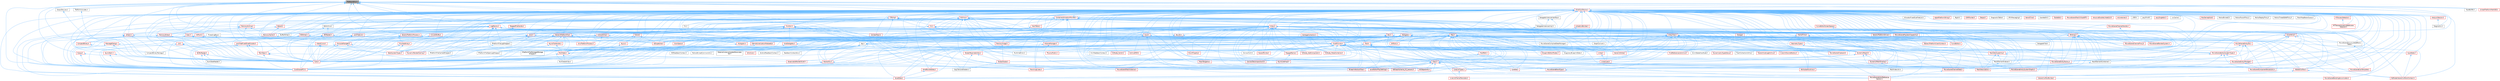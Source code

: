 digraph "PlatformMisc.h"
{
 // INTERACTIVE_SVG=YES
 // LATEX_PDF_SIZE
  bgcolor="transparent";
  edge [fontname=Helvetica,fontsize=10,labelfontname=Helvetica,labelfontsize=10];
  node [fontname=Helvetica,fontsize=10,shape=box,height=0.2,width=0.4];
  Node1 [id="Node000001",label="PlatformMisc.h",height=0.2,width=0.4,color="gray40", fillcolor="grey60", style="filled", fontcolor="black",tooltip=" "];
  Node1 -> Node2 [id="edge1_Node000001_Node000002",dir="back",color="steelblue1",style="solid",tooltip=" "];
  Node2 [id="Node000002",label="App.h",height=0.2,width=0.4,color="grey40", fillcolor="white", style="filled",URL="$de/d8b/App_8h.html",tooltip=" "];
  Node2 -> Node3 [id="edge2_Node000002_Node000003",dir="back",color="steelblue1",style="solid",tooltip=" "];
  Node3 [id="Node000003",label="AndroidFeedbackContext.h",height=0.2,width=0.4,color="grey40", fillcolor="white", style="filled",URL="$d3/ddd/AndroidFeedbackContext_8h.html",tooltip=" "];
  Node2 -> Node4 [id="edge3_Node000002_Node000004",dir="back",color="steelblue1",style="solid",tooltip=" "];
  Node4 [id="Node000004",label="Core.h",height=0.2,width=0.4,color="red", fillcolor="#FFF0F0", style="filled",URL="$d6/dd7/Core_8h.html",tooltip=" "];
  Node2 -> Node13 [id="edge4_Node000002_Node000013",dir="back",color="steelblue1",style="solid",tooltip=" "];
  Node13 [id="Node000013",label="CoreSharedPCH.h",height=0.2,width=0.4,color="red", fillcolor="#FFF0F0", style="filled",URL="$d8/de5/CoreSharedPCH_8h.html",tooltip=" "];
  Node2 -> Node18 [id="edge5_Node000002_Node000018",dir="back",color="steelblue1",style="solid",tooltip=" "];
  Node18 [id="Node000018",label="FeedbackContextAnsi.h",height=0.2,width=0.4,color="grey40", fillcolor="white", style="filled",URL="$de/d11/FeedbackContextAnsi_8h.html",tooltip=" "];
  Node2 -> Node19 [id="edge6_Node000002_Node000019",dir="back",color="steelblue1",style="solid",tooltip=" "];
  Node19 [id="Node000019",label="IOSFeedbackContext.h",height=0.2,width=0.4,color="grey40", fillcolor="white", style="filled",URL="$d5/daa/IOSFeedbackContext_8h.html",tooltip=" "];
  Node2 -> Node20 [id="edge7_Node000002_Node000020",dir="back",color="steelblue1",style="solid",tooltip=" "];
  Node20 [id="Node000020",label="LevelEditorPlaySettings.h",height=0.2,width=0.4,color="red", fillcolor="#FFF0F0", style="filled",URL="$d4/d3b/LevelEditorPlaySettings_8h.html",tooltip=" "];
  Node2 -> Node22 [id="edge8_Node000002_Node000022",dir="back",color="steelblue1",style="solid",tooltip=" "];
  Node22 [id="Node000022",label="MallocBinnedCommonUtils.h",height=0.2,width=0.4,color="grey40", fillcolor="white", style="filled",URL="$dc/ded/MallocBinnedCommonUtils_8h.html",tooltip=" "];
  Node2 -> Node23 [id="edge9_Node000002_Node000023",dir="back",color="steelblue1",style="solid",tooltip=" "];
  Node23 [id="Node000023",label="MaterialInstanceUpdateParameter\lSet.h",height=0.2,width=0.4,color="grey40", fillcolor="white", style="filled",URL="$dd/df7/MaterialInstanceUpdateParameterSet_8h.html",tooltip=" "];
  Node2 -> Node24 [id="edge10_Node000002_Node000024",dir="back",color="steelblue1",style="solid",tooltip=" "];
  Node24 [id="Node000024",label="ParallelFor.h",height=0.2,width=0.4,color="red", fillcolor="#FFF0F0", style="filled",URL="$d2/da1/ParallelFor_8h.html",tooltip=" "];
  Node24 -> Node13 [id="edge11_Node000024_Node000013",dir="back",color="steelblue1",style="solid",tooltip=" "];
  Node24 -> Node60 [id="edge12_Node000024_Node000060",dir="back",color="steelblue1",style="solid",tooltip=" "];
  Node60 [id="Node000060",label="MarchingCubes.h",height=0.2,width=0.4,color="red", fillcolor="#FFF0F0", style="filled",URL="$d8/d16/MarchingCubes_8h.html",tooltip=" "];
  Node2 -> Node212 [id="edge13_Node000002_Node000212",dir="back",color="steelblue1",style="solid",tooltip=" "];
  Node212 [id="Node000212",label="PhysicsPublic.h",height=0.2,width=0.4,color="red", fillcolor="#FFF0F0", style="filled",URL="$de/de4/PhysicsPublic_8h.html",tooltip=" "];
  Node2 -> Node571 [id="edge14_Node000002_Node000571",dir="back",color="steelblue1",style="solid",tooltip=" "];
  Node571 [id="Node000571",label="ShaderParameterUtils.h",height=0.2,width=0.4,color="red", fillcolor="#FFF0F0", style="filled",URL="$d9/dfb/ShaderParameterUtils_8h.html",tooltip=" "];
  Node571 -> Node574 [id="edge15_Node000571_Node000574",dir="back",color="steelblue1",style="solid",tooltip=" "];
  Node574 [id="Node000574",label="CopyTextureShaders.h",height=0.2,width=0.4,color="grey40", fillcolor="white", style="filled",URL="$dc/d7f/CopyTextureShaders_8h.html",tooltip=" "];
  Node571 -> Node575 [id="edge16_Node000571_Node000575",dir="back",color="steelblue1",style="solid",tooltip=" "];
  Node575 [id="Node000575",label="GlobalShader.h",height=0.2,width=0.4,color="red", fillcolor="#FFF0F0", style="filled",URL="$db/de3/GlobalShader_8h.html",tooltip=" "];
  Node575 -> Node574 [id="edge17_Node000575_Node000574",dir="back",color="steelblue1",style="solid",tooltip=" "];
  Node2 -> Node596 [id="edge18_Node000002_Node000596",dir="back",color="steelblue1",style="solid",tooltip=" "];
  Node596 [id="Node000596",label="StreamableRenderAsset.h",height=0.2,width=0.4,color="red", fillcolor="#FFF0F0", style="filled",URL="$d3/dbd/StreamableRenderAsset_8h.html",tooltip=" "];
  Node2 -> Node921 [id="edge19_Node000002_Node000921",dir="back",color="steelblue1",style="solid",tooltip=" "];
  Node921 [id="Node000921",label="UnixFeedbackContext.h",height=0.2,width=0.4,color="grey40", fillcolor="white", style="filled",URL="$d2/db0/UnixFeedbackContext_8h.html",tooltip=" "];
  Node2 -> Node922 [id="edge20_Node000002_Node000922",dir="back",color="steelblue1",style="solid",tooltip=" "];
  Node922 [id="Node000922",label="UtilsCore.h",height=0.2,width=0.4,color="red", fillcolor="#FFF0F0", style="filled",URL="$d2/d12/UtilsCore_8h.html",tooltip=" "];
  Node1 -> Node924 [id="edge21_Node000001_Node000924",dir="back",color="steelblue1",style="solid",tooltip=" "];
  Node924 [id="Node000924",label="AssertionMacros.h",height=0.2,width=0.4,color="red", fillcolor="#FFF0F0", style="filled",URL="$d0/dfa/AssertionMacros_8h.html",tooltip=" "];
  Node924 -> Node925 [id="edge22_Node000924_Node000925",dir="back",color="steelblue1",style="solid",tooltip=" "];
  Node925 [id="Node000925",label="AllocatorFixedSizeFreeList.h",height=0.2,width=0.4,color="grey40", fillcolor="white", style="filled",URL="$dd/d0d/AllocatorFixedSizeFreeList_8h.html",tooltip=" "];
  Node924 -> Node926 [id="edge23_Node000924_Node000926",dir="back",color="steelblue1",style="solid",tooltip=" "];
  Node926 [id="Node000926",label="AnalysisSession.h",height=0.2,width=0.4,color="red", fillcolor="#FFF0F0", style="filled",URL="$d2/dff/AnalysisSession_8h.html",tooltip=" "];
  Node926 -> Node938 [id="edge24_Node000926_Node000938",dir="back",color="steelblue1",style="solid",tooltip=" "];
  Node938 [id="Node000938",label="Diagnostics.h",height=0.2,width=0.4,color="grey40", fillcolor="white", style="filled",URL="$d9/d08/Diagnostics_8h.html",tooltip=" "];
  Node924 -> Node954 [id="edge25_Node000924_Node000954",dir="back",color="steelblue1",style="solid",tooltip=" "];
  Node954 [id="Node000954",label="AnimStateAliasNode.h",height=0.2,width=0.4,color="grey40", fillcolor="white", style="filled",URL="$d1/dd2/AnimStateAliasNode_8h.html",tooltip=" "];
  Node924 -> Node955 [id="edge26_Node000924_Node000955",dir="back",color="steelblue1",style="solid",tooltip=" "];
  Node955 [id="Node000955",label="ApplePlatformString.h",height=0.2,width=0.4,color="red", fillcolor="#FFF0F0", style="filled",URL="$d9/d41/ApplePlatformString_8h.html",tooltip=" "];
  Node924 -> Node958 [id="edge27_Node000924_Node000958",dir="back",color="steelblue1",style="solid",tooltip=" "];
  Node958 [id="Node000958",label="Archive.h",height=0.2,width=0.4,color="red", fillcolor="#FFF0F0", style="filled",URL="$d7/d3b/Archive_8h.html",tooltip=" "];
  Node958 -> Node961 [id="edge28_Node000958_Node000961",dir="back",color="steelblue1",style="solid",tooltip=" "];
  Node961 [id="Node000961",label="ArchiveMD5.h",height=0.2,width=0.4,color="red", fillcolor="#FFF0F0", style="filled",URL="$d8/d7f/ArchiveMD5_8h.html",tooltip=" "];
  Node958 -> Node8301 [id="edge29_Node000958_Node008301",dir="back",color="steelblue1",style="solid",tooltip=" "];
  Node8301 [id="Node008301",label="Array.h",height=0.2,width=0.4,color="red", fillcolor="#FFF0F0", style="filled",URL="$df/dd0/Array_8h.html",tooltip=" "];
  Node8301 -> Node2 [id="edge30_Node008301_Node000002",dir="back",color="steelblue1",style="solid",tooltip=" "];
  Node8301 -> Node8306 [id="edge31_Node008301_Node008306",dir="back",color="steelblue1",style="solid",tooltip=" "];
  Node8306 [id="Node008306",label="ArrayView.h",height=0.2,width=0.4,color="red", fillcolor="#FFF0F0", style="filled",URL="$d7/df4/ArrayView_8h.html",tooltip=" "];
  Node8306 -> Node1484 [id="edge32_Node008306_Node001484",dir="back",color="steelblue1",style="solid",tooltip=" "];
  Node1484 [id="Node001484",label="AssetData.h",height=0.2,width=0.4,color="red", fillcolor="#FFF0F0", style="filled",URL="$d9/d19/AssetData_8h.html",tooltip=" "];
  Node8306 -> Node5406 [id="edge33_Node008306_Node005406",dir="back",color="steelblue1",style="solid",tooltip=" "];
  Node5406 [id="Node005406",label="AsyncLoading2.h",height=0.2,width=0.4,color="red", fillcolor="#FFF0F0", style="filled",URL="$dd/db7/AsyncLoading2_8h.html",tooltip=" "];
  Node8306 -> Node1998 [id="edge34_Node008306_Node001998",dir="back",color="steelblue1",style="solid",tooltip=" "];
  Node1998 [id="Node001998",label="AttributesRuntime.h",height=0.2,width=0.4,color="red", fillcolor="#FFF0F0", style="filled",URL="$dc/dc1/AttributesRuntime_8h.html",tooltip=" "];
  Node8306 -> Node5836 [id="edge35_Node008306_Node005836",dir="back",color="steelblue1",style="solid",tooltip=" "];
  Node5836 [id="Node005836",label="ConvexHull2.h",height=0.2,width=0.4,color="grey40", fillcolor="white", style="filled",URL="$df/dc5/ConvexHull2_8h.html",tooltip=" "];
  Node8306 -> Node4 [id="edge36_Node008306_Node000004",dir="back",color="steelblue1",style="solid",tooltip=" "];
  Node8306 -> Node7842 [id="edge37_Node008306_Node007842",dir="back",color="steelblue1",style="solid",tooltip=" "];
  Node7842 [id="Node007842",label="CoreDelegates.h",height=0.2,width=0.4,color="red", fillcolor="#FFF0F0", style="filled",URL="$d9/dc2/CoreDelegates_8h.html",tooltip=" "];
  Node7842 -> Node4 [id="edge38_Node007842_Node000004",dir="back",color="steelblue1",style="solid",tooltip=" "];
  Node7842 -> Node13 [id="edge39_Node007842_Node000013",dir="back",color="steelblue1",style="solid",tooltip=" "];
  Node7842 -> Node7844 [id="edge40_Node007842_Node007844",dir="back",color="steelblue1",style="solid",tooltip=" "];
  Node7844 [id="Node007844",label="RuntimeErrors.h",height=0.2,width=0.4,color="grey40", fillcolor="white", style="filled",URL="$de/d4b/RuntimeErrors_8h.html",tooltip=" "];
  Node8306 -> Node13 [id="edge41_Node008306_Node000013",dir="back",color="steelblue1",style="solid",tooltip=" "];
  Node8306 -> Node3269 [id="edge42_Node008306_Node003269",dir="back",color="steelblue1",style="solid",tooltip=" "];
  Node3269 [id="Node003269",label="CurveEditor.h",height=0.2,width=0.4,color="red", fillcolor="#FFF0F0", style="filled",URL="$d1/d27/CurveEditor_8h.html",tooltip=" "];
  Node8306 -> Node6027 [id="edge43_Node008306_Node006027",dir="back",color="steelblue1",style="solid",tooltip=" "];
  Node6027 [id="Node006027",label="DynamicMesh3.h",height=0.2,width=0.4,color="red", fillcolor="#FFF0F0", style="filled",URL="$d5/d34/DynamicMesh3_8h.html",tooltip=" "];
  Node6027 -> Node5833 [id="edge44_Node006027_Node005833",dir="back",color="steelblue1",style="solid",tooltip=" "];
  Node5833 [id="Node005833",label="ConvexDecomposition3.h",height=0.2,width=0.4,color="red", fillcolor="#FFF0F0", style="filled",URL="$d4/d2b/ConvexDecomposition3_8h.html",tooltip=" "];
  Node6027 -> Node6028 [id="edge45_Node006027_Node006028",dir="back",color="steelblue1",style="solid",tooltip=" "];
  Node6028 [id="Node006028",label="DynamicMeshOverlay.h",height=0.2,width=0.4,color="red", fillcolor="#FFF0F0", style="filled",URL="$de/d26/DynamicMeshOverlay_8h.html",tooltip=" "];
  Node6028 -> Node6029 [id="edge46_Node006028_Node006029",dir="back",color="steelblue1",style="solid",tooltip=" "];
  Node6029 [id="Node006029",label="MeshIndexUtil.h",height=0.2,width=0.4,color="grey40", fillcolor="white", style="filled",URL="$db/d70/MeshIndexUtil_8h.html",tooltip=" "];
  Node6027 -> Node6029 [id="edge47_Node006027_Node006029",dir="back",color="steelblue1",style="solid",tooltip=" "];
  Node6027 -> Node1023 [id="edge48_Node006027_Node001023",dir="back",color="steelblue1",style="solid",tooltip=" "];
  Node1023 [id="Node001023",label="MeshTangents.h",height=0.2,width=0.4,color="red", fillcolor="#FFF0F0", style="filled",URL="$d3/d56/MeshTangents_8h.html",tooltip=" "];
  Node8306 -> Node6028 [id="edge49_Node008306_Node006028",dir="back",color="steelblue1",style="solid",tooltip=" "];
  Node8306 -> Node1663 [id="edge50_Node008306_Node001663",dir="back",color="steelblue1",style="solid",tooltip=" "];
  Node1663 [id="Node001663",label="EdGraphSchema_K2_Actions.h",height=0.2,width=0.4,color="red", fillcolor="#FFF0F0", style="filled",URL="$d8/d9c/EdGraphSchema__K2__Actions_8h.html",tooltip=" "];
  Node8306 -> Node6179 [id="edge51_Node008306_Node006179",dir="back",color="steelblue1",style="solid",tooltip=" "];
  Node6179 [id="Node006179",label="FindReferencersArchive.h",height=0.2,width=0.4,color="red", fillcolor="#FFF0F0", style="filled",URL="$d5/d8f/FindReferencersArchive_8h.html",tooltip=" "];
  Node8306 -> Node6312 [id="edge52_Node008306_Node006312",dir="back",color="steelblue1",style="solid",tooltip=" "];
  Node6312 [id="Node006312",label="GenericOctree.h",height=0.2,width=0.4,color="red", fillcolor="#FFF0F0", style="filled",URL="$de/de6/GenericOctree_8h.html",tooltip=" "];
  Node8306 -> Node8110 [id="edge53_Node008306_Node008110",dir="back",color="steelblue1",style="solid",tooltip=" "];
  Node8110 [id="Node008110",label="GraphConvert.h",height=0.2,width=0.4,color="grey40", fillcolor="white", style="filled",URL="$d8/d11/GraphConvert_8h.html",tooltip=" "];
  Node8306 -> Node8112 [id="edge54_Node008306_Node008112",dir="back",color="steelblue1",style="solid",tooltip=" "];
  Node8112 [id="Node008112",label="Histogram.h",height=0.2,width=0.4,color="red", fillcolor="#FFF0F0", style="filled",URL="$d7/db2/Histogram_8h.html",tooltip=" "];
  Node8112 -> Node13 [id="edge55_Node008112_Node000013",dir="back",color="steelblue1",style="solid",tooltip=" "];
  Node8306 -> Node5391 [id="edge56_Node008306_Node005391",dir="back",color="steelblue1",style="solid",tooltip=" "];
  Node5391 [id="Node005391",label="IPlatformFileManagedStorage\lWrapper.h",height=0.2,width=0.4,color="grey40", fillcolor="white", style="filled",URL="$db/d2e/IPlatformFileManagedStorageWrapper_8h.html",tooltip=" "];
  Node8306 -> Node6430 [id="edge57_Node008306_Node006430",dir="back",color="steelblue1",style="solid",tooltip=" "];
  Node6430 [id="Node006430",label="IoDispatcher.h",height=0.2,width=0.4,color="red", fillcolor="#FFF0F0", style="filled",URL="$d8/d3c/IoDispatcher_8h.html",tooltip=" "];
  Node8306 -> Node5103 [id="edge58_Node008306_Node005103",dir="back",color="steelblue1",style="solid",tooltip=" "];
  Node5103 [id="Node005103",label="Linker.h",height=0.2,width=0.4,color="red", fillcolor="#FFF0F0", style="filled",URL="$d8/d3d/Linker_8h.html",tooltip=" "];
  Node5103 -> Node3081 [id="edge59_Node005103_Node003081",dir="back",color="steelblue1",style="solid",tooltip=" "];
  Node3081 [id="Node003081",label="LinkerLoad.h",height=0.2,width=0.4,color="red", fillcolor="#FFF0F0", style="filled",URL="$d7/def/LinkerLoad_8h.html",tooltip=" "];
  Node8306 -> Node6692 [id="edge60_Node008306_Node006692",dir="back",color="steelblue1",style="solid",tooltip=" "];
  Node6692 [id="Node006692",label="MappedName.h",height=0.2,width=0.4,color="red", fillcolor="#FFF0F0", style="filled",URL="$db/d96/MappedName_8h.html",tooltip=" "];
  Node6692 -> Node5406 [id="edge61_Node006692_Node005406",dir="back",color="steelblue1",style="solid",tooltip=" "];
  Node8306 -> Node60 [id="edge62_Node008306_Node000060",dir="back",color="steelblue1",style="solid",tooltip=" "];
  Node8306 -> Node5538 [id="edge63_Node008306_Node005538",dir="back",color="steelblue1",style="solid",tooltip=" "];
  Node5538 [id="Node005538",label="MeshAttributeArray.h",height=0.2,width=0.4,color="red", fillcolor="#FFF0F0", style="filled",URL="$dd/dcf/MeshAttributeArray_8h.html",tooltip=" "];
  Node5538 -> Node5547 [id="edge64_Node005538_Node005547",dir="back",color="steelblue1",style="solid",tooltip=" "];
  Node5547 [id="Node005547",label="MeshDescription.h",height=0.2,width=0.4,color="red", fillcolor="#FFF0F0", style="filled",URL="$d5/d91/MeshDescription_8h.html",tooltip=" "];
  Node5538 -> Node5556 [id="edge65_Node005538_Node005556",dir="back",color="steelblue1",style="solid",tooltip=" "];
  Node5556 [id="Node005556",label="MeshElementContainer.h",height=0.2,width=0.4,color="grey40", fillcolor="white", style="filled",URL="$d1/dfa/MeshElementContainer_8h.html",tooltip=" "];
  Node5556 -> Node5547 [id="edge66_Node005556_Node005547",dir="back",color="steelblue1",style="solid",tooltip=" "];
  Node5538 -> Node5557 [id="edge67_Node005538_Node005557",dir="back",color="steelblue1",style="solid",tooltip=" "];
  Node5557 [id="Node005557",label="MeshElementIndexer.h",height=0.2,width=0.4,color="grey40", fillcolor="white", style="filled",URL="$db/d4c/MeshElementIndexer_8h.html",tooltip=" "];
  Node5557 -> Node5547 [id="edge68_Node005557_Node005547",dir="back",color="steelblue1",style="solid",tooltip=" "];
  Node8306 -> Node5547 [id="edge69_Node008306_Node005547",dir="back",color="steelblue1",style="solid",tooltip=" "];
  Node8306 -> Node5557 [id="edge70_Node008306_Node005557",dir="back",color="steelblue1",style="solid",tooltip=" "];
  Node8306 -> Node3725 [id="edge71_Node008306_Node003725",dir="back",color="steelblue1",style="solid",tooltip=" "];
  Node3725 [id="Node003725",label="MovieSceneActorReference\lSection.h",height=0.2,width=0.4,color="red", fillcolor="#FFF0F0", style="filled",URL="$de/d12/MovieSceneActorReferenceSection_8h.html",tooltip=" "];
  Node8306 -> Node4987 [id="edge72_Node008306_Node004987",dir="back",color="steelblue1",style="solid",tooltip=" "];
  Node4987 [id="Node004987",label="MovieSceneChannelData.h",height=0.2,width=0.4,color="red", fillcolor="#FFF0F0", style="filled",URL="$d1/da4/MovieSceneChannelData_8h.html",tooltip=" "];
  Node4987 -> Node3725 [id="edge73_Node004987_Node003725",dir="back",color="steelblue1",style="solid",tooltip=" "];
  Node8306 -> Node3720 [id="edge74_Node008306_Node003720",dir="back",color="steelblue1",style="solid",tooltip=" "];
  Node3720 [id="Node003720",label="MovieSceneChannelProxy.h",height=0.2,width=0.4,color="red", fillcolor="#FFF0F0", style="filled",URL="$d8/dea/MovieSceneChannelProxy_8h.html",tooltip=" "];
  Node8306 -> Node7494 [id="edge75_Node008306_Node007494",dir="back",color="steelblue1",style="solid",tooltip=" "];
  Node7494 [id="Node007494",label="MovieSceneEntityFactory.h",height=0.2,width=0.4,color="red", fillcolor="#FFF0F0", style="filled",URL="$d1/ddb/MovieSceneEntityFactory_8h.html",tooltip=" "];
  Node8306 -> Node3794 [id="edge76_Node008306_Node003794",dir="back",color="steelblue1",style="solid",tooltip=" "];
  Node3794 [id="Node003794",label="MovieSceneEntityManager.h",height=0.2,width=0.4,color="red", fillcolor="#FFF0F0", style="filled",URL="$d5/d5b/MovieSceneEntityManager_8h.html",tooltip=" "];
  Node3794 -> Node3795 [id="edge77_Node003794_Node003795",dir="back",color="steelblue1",style="solid",tooltip=" "];
  Node3795 [id="Node003795",label="MovieSceneComponentAccessors.h",height=0.2,width=0.4,color="red", fillcolor="#FFF0F0", style="filled",URL="$db/d67/MovieSceneComponentAccessors_8h.html",tooltip=" "];
  Node8306 -> Node3949 [id="edge78_Node008306_Node003949",dir="back",color="steelblue1",style="solid",tooltip=" "];
  Node3949 [id="Node003949",label="MovieSceneEntitySystemGraphs.h",height=0.2,width=0.4,color="red", fillcolor="#FFF0F0", style="filled",URL="$dd/ded/MovieSceneEntitySystemGraphs_8h.html",tooltip=" "];
  Node8306 -> Node7489 [id="edge79_Node008306_Node007489",dir="back",color="steelblue1",style="solid",tooltip=" "];
  Node7489 [id="Node007489",label="MovieSceneEntitySystemTypes.h",height=0.2,width=0.4,color="red", fillcolor="#FFF0F0", style="filled",URL="$da/d32/MovieSceneEntitySystemTypes_8h.html",tooltip=" "];
  Node7489 -> Node3795 [id="edge80_Node007489_Node003795",dir="back",color="steelblue1",style="solid",tooltip=" "];
  Node7489 -> Node7494 [id="edge81_Node007489_Node007494",dir="back",color="steelblue1",style="solid",tooltip=" "];
  Node7489 -> Node3794 [id="edge82_Node007489_Node003794",dir="back",color="steelblue1",style="solid",tooltip=" "];
  Node7489 -> Node3949 [id="edge83_Node007489_Node003949",dir="back",color="steelblue1",style="solid",tooltip=" "];
  Node8306 -> Node2881 [id="edge84_Node008306_Node002881",dir="back",color="steelblue1",style="solid",tooltip=" "];
  Node2881 [id="Node002881",label="MovieSceneTrackInstance.h",height=0.2,width=0.4,color="red", fillcolor="#FFF0F0", style="filled",URL="$d4/d28/MovieSceneTrackInstance_8h.html",tooltip=" "];
  Node8306 -> Node24 [id="edge85_Node008306_Node000024",dir="back",color="steelblue1",style="solid",tooltip=" "];
  Node8301 -> Node1483 [id="edge86_Node008301_Node001483",dir="back",color="steelblue1",style="solid",tooltip=" "];
  Node1483 [id="Node001483",label="AssetBundleData.h",height=0.2,width=0.4,color="red", fillcolor="#FFF0F0", style="filled",URL="$df/d47/AssetBundleData_8h.html",tooltip=" "];
  Node1483 -> Node1484 [id="edge87_Node001483_Node001484",dir="back",color="steelblue1",style="solid",tooltip=" "];
  Node8301 -> Node1484 [id="edge88_Node008301_Node001484",dir="back",color="steelblue1",style="solid",tooltip=" "];
  Node8301 -> Node5406 [id="edge89_Node008301_Node005406",dir="back",color="steelblue1",style="solid",tooltip=" "];
  Node8301 -> Node8507 [id="edge90_Node008301_Node008507",dir="back",color="steelblue1",style="solid",tooltip=" "];
  Node8507 [id="Node008507",label="BitReader.h",height=0.2,width=0.4,color="red", fillcolor="#FFF0F0", style="filled",URL="$dd/d8b/BitReader_8h.html",tooltip=" "];
  Node8507 -> Node4 [id="edge91_Node008507_Node000004",dir="back",color="steelblue1",style="solid",tooltip=" "];
  Node8507 -> Node4596 [id="edge92_Node008507_Node004596",dir="back",color="steelblue1",style="solid",tooltip=" "];
  Node4596 [id="Node004596",label="CoreNet.h",height=0.2,width=0.4,color="red", fillcolor="#FFF0F0", style="filled",URL="$da/d1a/CoreNet_8h.html",tooltip=" "];
  Node8507 -> Node13 [id="edge93_Node008507_Node000013",dir="back",color="steelblue1",style="solid",tooltip=" "];
  Node8301 -> Node8509 [id="edge94_Node008301_Node008509",dir="back",color="steelblue1",style="solid",tooltip=" "];
  Node8509 [id="Node008509",label="BitWriter.h",height=0.2,width=0.4,color="red", fillcolor="#FFF0F0", style="filled",URL="$d5/d10/BitWriter_8h.html",tooltip=" "];
  Node8509 -> Node4 [id="edge95_Node008509_Node000004",dir="back",color="steelblue1",style="solid",tooltip=" "];
  Node8509 -> Node4596 [id="edge96_Node008509_Node004596",dir="back",color="steelblue1",style="solid",tooltip=" "];
  Node8509 -> Node13 [id="edge97_Node008509_Node000013",dir="back",color="steelblue1",style="solid",tooltip=" "];
  Node8301 -> Node2190 [id="edge98_Node008301_Node002190",dir="back",color="steelblue1",style="solid",tooltip=" "];
  Node2190 [id="Node002190",label="BlueprintActionFilter.h",height=0.2,width=0.4,color="red", fillcolor="#FFF0F0", style="filled",URL="$d5/d2a/BlueprintActionFilter_8h.html",tooltip=" "];
  Node8301 -> Node786 [id="edge99_Node008301_Node000786",dir="back",color="steelblue1",style="solid",tooltip=" "];
  Node786 [id="Node000786",label="BlueprintEditorModes.h",height=0.2,width=0.4,color="red", fillcolor="#FFF0F0", style="filled",URL="$d9/d70/BlueprintEditorModes_8h.html",tooltip=" "];
  Node8301 -> Node7904 [id="edge100_Node008301_Node007904",dir="back",color="steelblue1",style="solid",tooltip=" "];
  Node7904 [id="Node007904",label="Box2D.h",height=0.2,width=0.4,color="red", fillcolor="#FFF0F0", style="filled",URL="$d3/d1c/Box2D_8h.html",tooltip=" "];
  Node7904 -> Node1366 [id="edge101_Node007904_Node001366",dir="back",color="steelblue1",style="solid",tooltip=" "];
  Node1366 [id="Node001366",label="Class.h",height=0.2,width=0.4,color="red", fillcolor="#FFF0F0", style="filled",URL="$d4/d05/Class_8h.html",tooltip=" "];
  Node1366 -> Node1483 [id="edge102_Node001366_Node001483",dir="back",color="steelblue1",style="solid",tooltip=" "];
  Node1366 -> Node1484 [id="edge103_Node001366_Node001484",dir="back",color="steelblue1",style="solid",tooltip=" "];
  Node1366 -> Node1998 [id="edge104_Node001366_Node001998",dir="back",color="steelblue1",style="solid",tooltip=" "];
  Node1366 -> Node2190 [id="edge105_Node001366_Node002190",dir="back",color="steelblue1",style="solid",tooltip=" "];
  Node1366 -> Node4596 [id="edge106_Node001366_Node004596",dir="back",color="steelblue1",style="solid",tooltip=" "];
  Node1366 -> Node1663 [id="edge107_Node001366_Node001663",dir="back",color="steelblue1",style="solid",tooltip=" "];
  Node1366 -> Node4869 [id="edge108_Node001366_Node004869",dir="back",color="steelblue1",style="solid",tooltip=" "];
  Node4869 [id="Node004869",label="GCObjectInfo.h",height=0.2,width=0.4,color="red", fillcolor="#FFF0F0", style="filled",URL="$d3/d0f/GCObjectInfo_8h.html",tooltip=" "];
  Node1366 -> Node1054 [id="edge109_Node001366_Node001054",dir="back",color="steelblue1",style="solid",tooltip=" "];
  Node1054 [id="Node001054",label="InteractiveTool.h",height=0.2,width=0.4,color="red", fillcolor="#FFF0F0", style="filled",URL="$d5/d55/InteractiveTool_8h.html",tooltip=" "];
  Node1054 -> Node715 [id="edge110_Node001054_Node000715",dir="back",color="steelblue1",style="solid",tooltip=" "];
  Node715 [id="Node000715",label="EdModeInteractiveToolsContext.h",height=0.2,width=0.4,color="red", fillcolor="#FFF0F0", style="filled",URL="$d7/da4/EdModeInteractiveToolsContext_8h.html",tooltip=" "];
  Node1054 -> Node1072 [id="edge111_Node001054_Node001072",dir="back",color="steelblue1",style="solid",tooltip=" "];
  Node1072 [id="Node001072",label="InteractiveToolBuilder.h",height=0.2,width=0.4,color="red", fillcolor="#FFF0F0", style="filled",URL="$d1/d03/InteractiveToolBuilder_8h.html",tooltip=" "];
  Node1366 -> Node20 [id="edge112_Node001366_Node000020",dir="back",color="steelblue1",style="solid",tooltip=" "];
  Node1366 -> Node3909 [id="edge113_Node001366_Node003909",dir="back",color="steelblue1",style="solid",tooltip=" "];
  Node3909 [id="Node003909",label="LiveLinkTypes.h",height=0.2,width=0.4,color="red", fillcolor="#FFF0F0", style="filled",URL="$d2/d4c/LiveLinkTypes_8h.html",tooltip=" "];
  Node3909 -> Node3933 [id="edge114_Node003909_Node003933",dir="back",color="steelblue1",style="solid",tooltip=" "];
  Node3933 [id="Node003933",label="LiveLinkFrameTranslator.h",height=0.2,width=0.4,color="red", fillcolor="#FFF0F0", style="filled",URL="$d8/df5/LiveLinkFrameTranslator_8h.html",tooltip=" "];
  Node1366 -> Node4992 [id="edge115_Node001366_Node004992",dir="back",color="steelblue1",style="solid",tooltip=" "];
  Node4992 [id="Node004992",label="MovieSceneBlendType.h",height=0.2,width=0.4,color="red", fillcolor="#FFF0F0", style="filled",URL="$d9/d2d/MovieSceneBlendType_8h.html",tooltip=" "];
  Node4992 -> Node2886 [id="edge116_Node004992_Node002886",dir="back",color="steelblue1",style="solid",tooltip=" "];
  Node2886 [id="Node002886",label="MovieSceneBlendingAccumulator.h",height=0.2,width=0.4,color="red", fillcolor="#FFF0F0", style="filled",URL="$db/dc1/MovieSceneBlendingAccumulator_8h.html",tooltip=" "];
  Node1366 -> Node4987 [id="edge117_Node001366_Node004987",dir="back",color="steelblue1",style="solid",tooltip=" "];
  Node1366 -> Node3949 [id="edge118_Node001366_Node003949",dir="back",color="steelblue1",style="solid",tooltip=" "];
  Node1366 -> Node2888 [id="edge119_Node001366_Node002888",dir="back",color="steelblue1",style="solid",tooltip=" "];
  Node2888 [id="Node002888",label="MovieSceneEvalTemplate.h",height=0.2,width=0.4,color="red", fillcolor="#FFF0F0", style="filled",URL="$d2/d6c/MovieSceneEvalTemplate_8h.html",tooltip=" "];
  Node1366 -> Node2881 [id="edge120_Node001366_Node002881",dir="back",color="steelblue1",style="solid",tooltip=" "];
  Node7904 -> Node4 [id="edge121_Node007904_Node000004",dir="back",color="steelblue1",style="solid",tooltip=" "];
  Node7904 -> Node5416 [id="edge122_Node007904_Node005416",dir="back",color="steelblue1",style="solid",tooltip=" "];
  Node5416 [id="Node005416",label="CoreMinimal.h",height=0.2,width=0.4,color="red", fillcolor="#FFF0F0", style="filled",URL="$d7/d67/CoreMinimal_8h.html",tooltip=" "];
  Node5416 -> Node954 [id="edge123_Node005416_Node000954",dir="back",color="steelblue1",style="solid",tooltip=" "];
  Node5416 -> Node961 [id="edge124_Node005416_Node000961",dir="back",color="steelblue1",style="solid",tooltip=" "];
  Node5416 -> Node5406 [id="edge125_Node005416_Node005406",dir="back",color="steelblue1",style="solid",tooltip=" "];
  Node5416 -> Node2190 [id="edge126_Node005416_Node002190",dir="back",color="steelblue1",style="solid",tooltip=" "];
  Node5416 -> Node786 [id="edge127_Node005416_Node000786",dir="back",color="steelblue1",style="solid",tooltip=" "];
  Node5416 -> Node5630 [id="edge128_Node005416_Node005630",dir="back",color="steelblue1",style="solid",tooltip=" "];
  Node5630 [id="Node005630",label="BulkData.h",height=0.2,width=0.4,color="red", fillcolor="#FFF0F0", style="filled",URL="$d4/d8e/BulkData_8h.html",tooltip=" "];
  Node5630 -> Node5631 [id="edge129_Node005630_Node005631",dir="back",color="steelblue1",style="solid",tooltip=" "];
  Node5631 [id="Node005631",label="BulkDataReader.h",height=0.2,width=0.4,color="grey40", fillcolor="white", style="filled",URL="$d4/d9b/BulkDataReader_8h.html",tooltip=" "];
  Node5630 -> Node5633 [id="edge130_Node005630_Node005633",dir="back",color="steelblue1",style="solid",tooltip=" "];
  Node5633 [id="Node005633",label="BulkDataWriter.h",height=0.2,width=0.4,color="grey40", fillcolor="white", style="filled",URL="$dc/dcb/BulkDataWriter_8h.html",tooltip=" "];
  Node5630 -> Node596 [id="edge131_Node005630_Node000596",dir="back",color="steelblue1",style="solid",tooltip=" "];
  Node5416 -> Node5833 [id="edge132_Node005416_Node005833",dir="back",color="steelblue1",style="solid",tooltip=" "];
  Node5416 -> Node5836 [id="edge133_Node005416_Node005836",dir="back",color="steelblue1",style="solid",tooltip=" "];
  Node5416 -> Node4 [id="edge134_Node005416_Node000004",dir="back",color="steelblue1",style="solid",tooltip=" "];
  Node5416 -> Node13 [id="edge135_Node005416_Node000013",dir="back",color="steelblue1",style="solid",tooltip=" "];
  Node5416 -> Node6016 [id="edge136_Node005416_Node006016",dir="back",color="steelblue1",style="solid",tooltip=" "];
  Node6016 [id="Node006016",label="DynamicRenderScaling.h",height=0.2,width=0.4,color="red", fillcolor="#FFF0F0", style="filled",URL="$df/d37/DynamicRenderScaling_8h.html",tooltip=" "];
  Node5416 -> Node6103 [id="edge137_Node005416_Node006103",dir="back",color="steelblue1",style="solid",tooltip=" "];
  Node6103 [id="Node006103",label="DynamicallyTypedValue.h",height=0.2,width=0.4,color="red", fillcolor="#FFF0F0", style="filled",URL="$db/d80/DynamicallyTypedValue_8h.html",tooltip=" "];
  Node5416 -> Node1663 [id="edge138_Node005416_Node001663",dir="back",color="steelblue1",style="solid",tooltip=" "];
  Node5416 -> Node6179 [id="edge139_Node005416_Node006179",dir="back",color="steelblue1",style="solid",tooltip=" "];
  Node5416 -> Node6185 [id="edge140_Node005416_Node006185",dir="back",color="steelblue1",style="solid",tooltip=" "];
  Node6185 [id="Node006185",label="FleshCollectionUtility.h",height=0.2,width=0.4,color="grey40", fillcolor="white", style="filled",URL="$d4/d53/FleshCollectionUtility_8h.html",tooltip=" "];
  Node5416 -> Node6312 [id="edge141_Node005416_Node006312",dir="back",color="steelblue1",style="solid",tooltip=" "];
  Node5416 -> Node575 [id="edge142_Node005416_Node000575",dir="back",color="steelblue1",style="solid",tooltip=" "];
  Node5416 -> Node6383 [id="edge143_Node005416_Node006383",dir="back",color="steelblue1",style="solid",tooltip=" "];
  Node6383 [id="Node006383",label="HazardPointer.h",height=0.2,width=0.4,color="red", fillcolor="#FFF0F0", style="filled",URL="$d5/d08/HazardPointer_8h.html",tooltip=" "];
  Node5416 -> Node966 [id="edge144_Node005416_Node000966",dir="back",color="steelblue1",style="solid",tooltip=" "];
  Node966 [id="Node000966",label="HierarchicalLogArchive.h",height=0.2,width=0.4,color="red", fillcolor="#FFF0F0", style="filled",URL="$df/d85/HierarchicalLogArchive_8h.html",tooltip=" "];
  Node5416 -> Node1802 [id="edge145_Node005416_Node001802",dir="back",color="steelblue1",style="solid",tooltip=" "];
  Node1802 [id="Node001802",label="ImaginaryBlueprintData.h",height=0.2,width=0.4,color="grey40", fillcolor="white", style="filled",URL="$d9/d16/ImaginaryBlueprintData_8h.html",tooltip=" "];
  Node5416 -> Node4914 [id="edge146_Node005416_Node004914",dir="back",color="steelblue1",style="solid",tooltip=" "];
  Node4914 [id="Node004914",label="InputState.h",height=0.2,width=0.4,color="red", fillcolor="#FFF0F0", style="filled",URL="$d7/dfa/InputState_8h.html",tooltip=" "];
  Node4914 -> Node715 [id="edge147_Node004914_Node000715",dir="back",color="steelblue1",style="solid",tooltip=" "];
  Node5416 -> Node1054 [id="edge148_Node005416_Node001054",dir="back",color="steelblue1",style="solid",tooltip=" "];
  Node5416 -> Node1072 [id="edge149_Node005416_Node001072",dir="back",color="steelblue1",style="solid",tooltip=" "];
  Node5416 -> Node1553 [id="edge150_Node005416_Node001553",dir="back",color="steelblue1",style="solid",tooltip=" "];
  Node1553 [id="Node001553",label="K2Node_AddComponent.h",height=0.2,width=0.4,color="red", fillcolor="#FFF0F0", style="filled",URL="$d9/dc9/K2Node__AddComponent_8h.html",tooltip=" "];
  Node5416 -> Node2143 [id="edge151_Node005416_Node002143",dir="back",color="steelblue1",style="solid",tooltip=" "];
  Node2143 [id="Node002143",label="K2Node_MakeContainer.h",height=0.2,width=0.4,color="red", fillcolor="#FFF0F0", style="filled",URL="$d8/de7/K2Node__MakeContainer_8h.html",tooltip=" "];
  Node5416 -> Node2155 [id="edge152_Node005416_Node002155",dir="back",color="steelblue1",style="solid",tooltip=" "];
  Node2155 [id="Node002155",label="K2Node_Switch.h",height=0.2,width=0.4,color="red", fillcolor="#FFF0F0", style="filled",URL="$dc/d1a/K2Node__Switch_8h.html",tooltip=" "];
  Node5416 -> Node20 [id="edge153_Node005416_Node000020",dir="back",color="steelblue1",style="solid",tooltip=" "];
  Node5416 -> Node5103 [id="edge154_Node005416_Node005103",dir="back",color="steelblue1",style="solid",tooltip=" "];
  Node5416 -> Node3081 [id="edge155_Node005416_Node003081",dir="back",color="steelblue1",style="solid",tooltip=" "];
  Node5416 -> Node3933 [id="edge156_Node005416_Node003933",dir="back",color="steelblue1",style="solid",tooltip=" "];
  Node5416 -> Node6672 [id="edge157_Node005416_Node006672",dir="back",color="steelblue1",style="solid",tooltip=" "];
  Node6672 [id="Node006672",label="LiveLinkSourceFactory.h",height=0.2,width=0.4,color="red", fillcolor="#FFF0F0", style="filled",URL="$d2/d7f/LiveLinkSourceFactory_8h.html",tooltip=" "];
  Node5416 -> Node3909 [id="edge158_Node005416_Node003909",dir="back",color="steelblue1",style="solid",tooltip=" "];
  Node5416 -> Node6692 [id="edge159_Node005416_Node006692",dir="back",color="steelblue1",style="solid",tooltip=" "];
  Node5416 -> Node5538 [id="edge160_Node005416_Node005538",dir="back",color="steelblue1",style="solid",tooltip=" "];
  Node5416 -> Node5556 [id="edge161_Node005416_Node005556",dir="back",color="steelblue1",style="solid",tooltip=" "];
  Node5416 -> Node5557 [id="edge162_Node005416_Node005557",dir="back",color="steelblue1",style="solid",tooltip=" "];
  Node5416 -> Node3725 [id="edge163_Node005416_Node003725",dir="back",color="steelblue1",style="solid",tooltip=" "];
  Node5416 -> Node4992 [id="edge164_Node005416_Node004992",dir="back",color="steelblue1",style="solid",tooltip=" "];
  Node5416 -> Node3835 [id="edge165_Node005416_Node003835",dir="back",color="steelblue1",style="solid",tooltip=" "];
  Node3835 [id="Node003835",label="MovieSceneClipboard.h",height=0.2,width=0.4,color="red", fillcolor="#FFF0F0", style="filled",URL="$d4/dc7/MovieSceneClipboard_8h.html",tooltip=" "];
  Node5416 -> Node2888 [id="edge166_Node005416_Node002888",dir="back",color="steelblue1",style="solid",tooltip=" "];
  Node5416 -> Node212 [id="edge167_Node005416_Node000212",dir="back",color="steelblue1",style="solid",tooltip=" "];
  Node5416 -> Node571 [id="edge168_Node005416_Node000571",dir="back",color="steelblue1",style="solid",tooltip=" "];
  Node5416 -> Node596 [id="edge169_Node005416_Node000596",dir="back",color="steelblue1",style="solid",tooltip=" "];
  Node5416 -> Node922 [id="edge170_Node005416_Node000922",dir="back",color="steelblue1",style="solid",tooltip=" "];
  Node7904 -> Node13 [id="edge171_Node007904_Node000013",dir="back",color="steelblue1",style="solid",tooltip=" "];
  Node8301 -> Node5630 [id="edge172_Node008301_Node005630",dir="back",color="steelblue1",style="solid",tooltip=" "];
  Node8301 -> Node8511 [id="edge173_Node008301_Node008511",dir="back",color="steelblue1",style="solid",tooltip=" "];
  Node8511 [id="Node008511",label="Change.h",height=0.2,width=0.4,color="red", fillcolor="#FFF0F0", style="filled",URL="$d2/d78/Change_8h.html",tooltip=" "];
  Node8301 -> Node8513 [id="edge174_Node008301_Node008513",dir="back",color="steelblue1",style="solid",tooltip=" "];
  Node8513 [id="Node008513",label="CircularBuffer.h",height=0.2,width=0.4,color="red", fillcolor="#FFF0F0", style="filled",URL="$de/dc4/CircularBuffer_8h.html",tooltip=" "];
  Node8513 -> Node4 [id="edge175_Node008513_Node000004",dir="back",color="steelblue1",style="solid",tooltip=" "];
  Node8301 -> Node1366 [id="edge176_Node008301_Node001366",dir="back",color="steelblue1",style="solid",tooltip=" "];
  Node8301 -> Node84 [id="edge177_Node008301_Node000084",dir="back",color="steelblue1",style="solid",tooltip=" "];
  Node84 [id="Node000084",label="ColliderMesh.h",height=0.2,width=0.4,color="red", fillcolor="#FFF0F0", style="filled",URL="$d8/d3c/ColliderMesh_8h.html",tooltip=" "];
  Node8301 -> Node7431 [id="edge178_Node008301_Node007431",dir="back",color="steelblue1",style="solid",tooltip=" "];
  Node7431 [id="Node007431",label="Color.h",height=0.2,width=0.4,color="red", fillcolor="#FFF0F0", style="filled",URL="$dd/dac/Color_8h.html",tooltip=" "];
  Node7431 -> Node7443 [id="edge179_Node007431_Node007443",dir="back",color="steelblue1",style="solid",tooltip=" "];
  Node7443 [id="Node007443",label="ColorSpace.h",height=0.2,width=0.4,color="red", fillcolor="#FFF0F0", style="filled",URL="$de/d18/ColorSpace_8h.html",tooltip=" "];
  Node7431 -> Node4 [id="edge180_Node007431_Node000004",dir="back",color="steelblue1",style="solid",tooltip=" "];
  Node7431 -> Node13 [id="edge181_Node007431_Node000013",dir="back",color="steelblue1",style="solid",tooltip=" "];
  Node7431 -> Node3313 [id="edge182_Node007431_Node003313",dir="back",color="steelblue1",style="solid",tooltip=" "];
  Node3313 [id="Node003313",label="DiffUtils.h",height=0.2,width=0.4,color="red", fillcolor="#FFF0F0", style="filled",URL="$d4/d91/DiffUtils_8h.html",tooltip=" "];
  Node7431 -> Node7458 [id="edge183_Node007431_Node007458",dir="back",color="steelblue1",style="solid",tooltip=" "];
  Node7458 [id="Node007458",label="IPlatformFileLogWrapper.h",height=0.2,width=0.4,color="grey40", fillcolor="white", style="filled",URL="$d4/d5f/IPlatformFileLogWrapper_8h.html",tooltip=" "];
  Node7458 -> Node7459 [id="edge184_Node007458_Node007459",dir="back",color="steelblue1",style="solid",tooltip=" "];
  Node7459 [id="Node007459",label="IPlatformFileCachedWrapper.h",height=0.2,width=0.4,color="grey40", fillcolor="white", style="filled",URL="$d2/d1a/IPlatformFileCachedWrapper_8h.html",tooltip=" "];
  Node7431 -> Node7460 [id="edge185_Node007431_Node007460",dir="back",color="steelblue1",style="solid",tooltip=" "];
  Node7460 [id="Node007460",label="InterpCurve.h",height=0.2,width=0.4,color="red", fillcolor="#FFF0F0", style="filled",URL="$d2/d1c/InterpCurve_8h.html",tooltip=" "];
  Node7460 -> Node4 [id="edge186_Node007460_Node000004",dir="back",color="steelblue1",style="solid",tooltip=" "];
  Node7460 -> Node13 [id="edge187_Node007460_Node000013",dir="back",color="steelblue1",style="solid",tooltip=" "];
  Node7431 -> Node2155 [id="edge188_Node007431_Node002155",dir="back",color="steelblue1",style="solid",tooltip=" "];
  Node7431 -> Node7467 [id="edge189_Node007431_Node007467",dir="back",color="steelblue1",style="solid",tooltip=" "];
  Node7467 [id="Node007467",label="StatsSystemTypes.h",height=0.2,width=0.4,color="red", fillcolor="#FFF0F0", style="filled",URL="$d1/d5a/StatsSystemTypes_8h.html",tooltip=" "];
  Node8301 -> Node8311 [id="edge190_Node008301_Node008311",dir="back",color="steelblue1",style="solid",tooltip=" "];
  Node8311 [id="Node008311",label="CompactBinaryPackage.h",height=0.2,width=0.4,color="grey40", fillcolor="white", style="filled",URL="$de/d7e/CompactBinaryPackage_8h.html",tooltip=" "];
  Node8301 -> Node5833 [id="edge191_Node008301_Node005833",dir="back",color="steelblue1",style="solid",tooltip=" "];
  Node8301 -> Node5836 [id="edge192_Node008301_Node005836",dir="back",color="steelblue1",style="solid",tooltip=" "];
  Node8301 -> Node4 [id="edge193_Node008301_Node000004",dir="back",color="steelblue1",style="solid",tooltip=" "];
  Node8301 -> Node7842 [id="edge194_Node008301_Node007842",dir="back",color="steelblue1",style="solid",tooltip=" "];
  Node8301 -> Node5416 [id="edge195_Node008301_Node005416",dir="back",color="steelblue1",style="solid",tooltip=" "];
  Node8301 -> Node4596 [id="edge196_Node008301_Node004596",dir="back",color="steelblue1",style="solid",tooltip=" "];
  Node8301 -> Node13 [id="edge197_Node008301_Node000013",dir="back",color="steelblue1",style="solid",tooltip=" "];
  Node8301 -> Node3269 [id="edge198_Node008301_Node003269",dir="back",color="steelblue1",style="solid",tooltip=" "];
  Node8301 -> Node3313 [id="edge199_Node008301_Node003313",dir="back",color="steelblue1",style="solid",tooltip=" "];
  Node8301 -> Node6027 [id="edge200_Node008301_Node006027",dir="back",color="steelblue1",style="solid",tooltip=" "];
  Node8301 -> Node6028 [id="edge201_Node008301_Node006028",dir="back",color="steelblue1",style="solid",tooltip=" "];
  Node8301 -> Node6016 [id="edge202_Node008301_Node006016",dir="back",color="steelblue1",style="solid",tooltip=" "];
  Node8301 -> Node1663 [id="edge203_Node008301_Node001663",dir="back",color="steelblue1",style="solid",tooltip=" "];
  Node8301 -> Node715 [id="edge204_Node008301_Node000715",dir="back",color="steelblue1",style="solid",tooltip=" "];
  Node8301 -> Node3320 [id="edge205_Node008301_Node003320",dir="back",color="steelblue1",style="solid",tooltip=" "];
  Node3320 [id="Node003320",label="EnumProperty.h",height=0.2,width=0.4,color="red", fillcolor="#FFF0F0", style="filled",URL="$de/d91/EnumProperty_8h.html",tooltip=" "];
  Node8301 -> Node5394 [id="edge206_Node008301_Node005394",dir="back",color="steelblue1",style="solid",tooltip=" "];
  Node5394 [id="Node005394",label="Field.h",height=0.2,width=0.4,color="red", fillcolor="#FFF0F0", style="filled",URL="$d8/db3/Field_8h.html",tooltip=" "];
  Node5394 -> Node2190 [id="edge207_Node005394_Node002190",dir="back",color="steelblue1",style="solid",tooltip=" "];
  Node5394 -> Node1366 [id="edge208_Node005394_Node001366",dir="back",color="steelblue1",style="solid",tooltip=" "];
  Node5394 -> Node4596 [id="edge209_Node005394_Node004596",dir="back",color="steelblue1",style="solid",tooltip=" "];
  Node5394 -> Node3320 [id="edge210_Node005394_Node003320",dir="back",color="steelblue1",style="solid",tooltip=" "];
  Node5394 -> Node5396 [id="edge211_Node005394_Node005396",dir="back",color="steelblue1",style="solid",tooltip=" "];
  Node5396 [id="Node005396",label="FieldPath.h",height=0.2,width=0.4,color="red", fillcolor="#FFF0F0", style="filled",URL="$d7/d6c/FieldPath_8h.html",tooltip=" "];
  Node5396 -> Node1366 [id="edge212_Node005396_Node001366",dir="back",color="steelblue1",style="solid",tooltip=" "];
  Node8301 -> Node5396 [id="edge213_Node008301_Node005396",dir="back",color="steelblue1",style="solid",tooltip=" "];
  Node8301 -> Node6179 [id="edge214_Node008301_Node006179",dir="back",color="steelblue1",style="solid",tooltip=" "];
  Node8301 -> Node6312 [id="edge215_Node008301_Node006312",dir="back",color="steelblue1",style="solid",tooltip=" "];
  Node8301 -> Node7699 [id="edge216_Node008301_Node007699",dir="back",color="steelblue1",style="solid",tooltip=" "];
  Node7699 [id="Node007699",label="GenericPlatformCrashContext.h",height=0.2,width=0.4,color="red", fillcolor="#FFF0F0", style="filled",URL="$dd/d2c/GenericPlatformCrashContext_8h.html",tooltip=" "];
  Node8301 -> Node5389 [id="edge217_Node008301_Node005389",dir="back",color="steelblue1",style="solid",tooltip=" "];
  Node5389 [id="Node005389",label="GenericPlatformDriver.h",height=0.2,width=0.4,color="red", fillcolor="#FFF0F0", style="filled",URL="$d6/d35/GenericPlatformDriver_8h.html",tooltip=" "];
  Node8301 -> Node7837 [id="edge218_Node008301_Node007837",dir="back",color="steelblue1",style="solid",tooltip=" "];
  Node7837 [id="Node007837",label="GenericPlatformFile.h",height=0.2,width=0.4,color="red", fillcolor="#FFF0F0", style="filled",URL="$d7/d2d/GenericPlatformFile_8h.html",tooltip=" "];
  Node7837 -> Node7472 [id="edge219_Node007837_Node007472",dir="back",color="steelblue1",style="solid",tooltip=" "];
  Node7472 [id="Node007472",label="AsyncFileHandle.h",height=0.2,width=0.4,color="red", fillcolor="#FFF0F0", style="filled",URL="$df/dc4/AsyncFileHandle_8h.html",tooltip=" "];
  Node7472 -> Node5630 [id="edge220_Node007472_Node005630",dir="back",color="steelblue1",style="solid",tooltip=" "];
  Node7472 -> Node7474 [id="edge221_Node007472_Node007474",dir="back",color="steelblue1",style="solid",tooltip=" "];
  Node7474 [id="Node007474",label="IPlatformFileOpenLogWrapper.h",height=0.2,width=0.4,color="grey40", fillcolor="white", style="filled",URL="$d2/d2f/IPlatformFileOpenLogWrapper_8h.html",tooltip=" "];
  Node7837 -> Node5630 [id="edge222_Node007837_Node005630",dir="back",color="steelblue1",style="solid",tooltip=" "];
  Node7837 -> Node4 [id="edge223_Node007837_Node000004",dir="back",color="steelblue1",style="solid",tooltip=" "];
  Node7837 -> Node7842 [id="edge224_Node007837_Node007842",dir="back",color="steelblue1",style="solid",tooltip=" "];
  Node7837 -> Node13 [id="edge225_Node007837_Node000013",dir="back",color="steelblue1",style="solid",tooltip=" "];
  Node7837 -> Node7459 [id="edge226_Node007837_Node007459",dir="back",color="steelblue1",style="solid",tooltip=" "];
  Node7837 -> Node7458 [id="edge227_Node007837_Node007458",dir="back",color="steelblue1",style="solid",tooltip=" "];
  Node7837 -> Node5391 [id="edge228_Node007837_Node005391",dir="back",color="steelblue1",style="solid",tooltip=" "];
  Node7837 -> Node7474 [id="edge229_Node007837_Node007474",dir="back",color="steelblue1",style="solid",tooltip=" "];
  Node7837 -> Node6430 [id="edge230_Node007837_Node006430",dir="back",color="steelblue1",style="solid",tooltip=" "];
  Node8301 -> Node8527 [id="edge231_Node008301_Node008527",dir="back",color="steelblue1",style="solid",tooltip=" "];
  Node8527 [id="Node008527",label="GenericPlatformProcess.h",height=0.2,width=0.4,color="red", fillcolor="#FFF0F0", style="filled",URL="$d1/dee/GenericPlatformProcess_8h.html",tooltip=" "];
  Node8527 -> Node4 [id="edge232_Node008527_Node000004",dir="back",color="steelblue1",style="solid",tooltip=" "];
  Node8527 -> Node13 [id="edge233_Node008527_Node000013",dir="back",color="steelblue1",style="solid",tooltip=" "];
  Node8527 -> Node8533 [id="edge234_Node008527_Node008533",dir="back",color="steelblue1",style="solid",tooltip=" "];
  Node8533 [id="Node008533",label="UnixPlatformProcess.h",height=0.2,width=0.4,color="red", fillcolor="#FFF0F0", style="filled",URL="$d1/db6/UnixPlatformProcess_8h.html",tooltip=" "];
  Node8301 -> Node575 [id="edge235_Node008301_Node000575",dir="back",color="steelblue1",style="solid",tooltip=" "];
  Node8301 -> Node8110 [id="edge236_Node008301_Node008110",dir="back",color="steelblue1",style="solid",tooltip=" "];
  Node8301 -> Node6383 [id="edge237_Node008301_Node006383",dir="back",color="steelblue1",style="solid",tooltip=" "];
  Node8301 -> Node8112 [id="edge238_Node008301_Node008112",dir="back",color="steelblue1",style="solid",tooltip=" "];
  Node8301 -> Node7504 [id="edge239_Node008301_Node007504",dir="back",color="steelblue1",style="solid",tooltip=" "];
  Node7504 [id="Node007504",label="IMovieScenePlaybackCapability.h",height=0.2,width=0.4,color="red", fillcolor="#FFF0F0", style="filled",URL="$dd/d2c/IMovieScenePlaybackCapability_8h.html",tooltip=" "];
  Node8301 -> Node5391 [id="edge240_Node008301_Node005391",dir="back",color="steelblue1",style="solid",tooltip=" "];
  Node8301 -> Node7474 [id="edge241_Node008301_Node007474",dir="back",color="steelblue1",style="solid",tooltip=" "];
  Node8301 -> Node1802 [id="edge242_Node008301_Node001802",dir="back",color="steelblue1",style="solid",tooltip=" "];
  Node8301 -> Node8537 [id="edge243_Node008301_Node008537",dir="back",color="steelblue1",style="solid",tooltip=" "];
  Node8537 [id="Node008537",label="IndirectArray.h",height=0.2,width=0.4,color="red", fillcolor="#FFF0F0", style="filled",URL="$de/d0e/IndirectArray_8h.html",tooltip=" "];
  Node8537 -> Node8538 [id="edge244_Node008537_Node008538",dir="back",color="steelblue1",style="solid",tooltip=" "];
  Node8538 [id="Node008538",label="ChunkedArray.h",height=0.2,width=0.4,color="red", fillcolor="#FFF0F0", style="filled",URL="$d8/db0/ChunkedArray_8h.html",tooltip=" "];
  Node8538 -> Node4 [id="edge245_Node008538_Node000004",dir="back",color="steelblue1",style="solid",tooltip=" "];
  Node8538 -> Node13 [id="edge246_Node008538_Node000013",dir="back",color="steelblue1",style="solid",tooltip=" "];
  Node8538 -> Node7467 [id="edge247_Node008538_Node007467",dir="back",color="steelblue1",style="solid",tooltip=" "];
  Node8537 -> Node5833 [id="edge248_Node008537_Node005833",dir="back",color="steelblue1",style="solid",tooltip=" "];
  Node8537 -> Node4 [id="edge249_Node008537_Node000004",dir="back",color="steelblue1",style="solid",tooltip=" "];
  Node8537 -> Node13 [id="edge250_Node008537_Node000013",dir="back",color="steelblue1",style="solid",tooltip=" "];
  Node8301 -> Node1054 [id="edge251_Node008301_Node001054",dir="back",color="steelblue1",style="solid",tooltip=" "];
  Node8301 -> Node8015 [id="edge252_Node008301_Node008015",dir="back",color="steelblue1",style="solid",tooltip=" "];
  Node8015 [id="Node008015",label="InternationalizationMetadata.h",height=0.2,width=0.4,color="red", fillcolor="#FFF0F0", style="filled",URL="$dd/df8/InternationalizationMetadata_8h.html",tooltip=" "];
  Node8015 -> Node13 [id="edge253_Node008015_Node000013",dir="back",color="steelblue1",style="solid",tooltip=" "];
  Node8301 -> Node7460 [id="edge254_Node008301_Node007460",dir="back",color="steelblue1",style="solid",tooltip=" "];
  Node8301 -> Node6430 [id="edge255_Node008301_Node006430",dir="back",color="steelblue1",style="solid",tooltip=" "];
  Node8301 -> Node1553 [id="edge256_Node008301_Node001553",dir="back",color="steelblue1",style="solid",tooltip=" "];
  Node8301 -> Node2143 [id="edge257_Node008301_Node002143",dir="back",color="steelblue1",style="solid",tooltip=" "];
  Node8301 -> Node5103 [id="edge258_Node008301_Node005103",dir="back",color="steelblue1",style="solid",tooltip=" "];
  Node8301 -> Node3081 [id="edge259_Node008301_Node003081",dir="back",color="steelblue1",style="solid",tooltip=" "];
  Node8301 -> Node3909 [id="edge260_Node008301_Node003909",dir="back",color="steelblue1",style="solid",tooltip=" "];
  Node8301 -> Node8374 [id="edge261_Node008301_Node008374",dir="back",color="steelblue1",style="solid",tooltip=" "];
  Node8374 [id="Node008374",label="LockFreeList.h",height=0.2,width=0.4,color="red", fillcolor="#FFF0F0", style="filled",URL="$d4/de7/LockFreeList_8h.html",tooltip=" "];
  Node8374 -> Node4 [id="edge262_Node008374_Node000004",dir="back",color="steelblue1",style="solid",tooltip=" "];
  Node8374 -> Node13 [id="edge263_Node008374_Node000013",dir="back",color="steelblue1",style="solid",tooltip=" "];
  Node8374 -> Node8377 [id="edge264_Node008374_Node008377",dir="back",color="steelblue1",style="solid",tooltip=" "];
  Node8377 [id="Node008377",label="LockFreeFixedSizeAllocator.h",height=0.2,width=0.4,color="red", fillcolor="#FFF0F0", style="filled",URL="$d1/d08/LockFreeFixedSizeAllocator_8h.html",tooltip=" "];
  Node8377 -> Node4 [id="edge265_Node008377_Node000004",dir="back",color="steelblue1",style="solid",tooltip=" "];
  Node8377 -> Node13 [id="edge266_Node008377_Node000013",dir="back",color="steelblue1",style="solid",tooltip=" "];
  Node8377 -> Node8378 [id="edge267_Node008377_Node008378",dir="back",color="steelblue1",style="solid",tooltip=" "];
  Node8378 [id="Node008378",label="MemStack.h",height=0.2,width=0.4,color="red", fillcolor="#FFF0F0", style="filled",URL="$d7/de0/MemStack_8h.html",tooltip=" "];
  Node8378 -> Node4 [id="edge268_Node008378_Node000004",dir="back",color="steelblue1",style="solid",tooltip=" "];
  Node8378 -> Node13 [id="edge269_Node008378_Node000013",dir="back",color="steelblue1",style="solid",tooltip=" "];
  Node8378 -> Node24 [id="edge270_Node008378_Node000024",dir="back",color="steelblue1",style="solid",tooltip=" "];
  Node8374 -> Node7467 [id="edge271_Node008374_Node007467",dir="back",color="steelblue1",style="solid",tooltip=" "];
  Node8301 -> Node6692 [id="edge272_Node008301_Node006692",dir="back",color="steelblue1",style="solid",tooltip=" "];
  Node8301 -> Node60 [id="edge273_Node008301_Node000060",dir="back",color="steelblue1",style="solid",tooltip=" "];
  Node8301 -> Node7710 [id="edge274_Node008301_Node007710",dir="back",color="steelblue1",style="solid",tooltip=" "];
  Node7710 [id="Node007710",label="MemoryImage.h",height=0.2,width=0.4,color="red", fillcolor="#FFF0F0", style="filled",URL="$d1/df7/MemoryImage_8h.html",tooltip=" "];
  Node7710 -> Node575 [id="edge275_Node007710_Node000575",dir="back",color="steelblue1",style="solid",tooltip=" "];
  Node8301 -> Node5538 [id="edge276_Node008301_Node005538",dir="back",color="steelblue1",style="solid",tooltip=" "];
  Node8301 -> Node5547 [id="edge277_Node008301_Node005547",dir="back",color="steelblue1",style="solid",tooltip=" "];
  Node8301 -> Node5556 [id="edge278_Node008301_Node005556",dir="back",color="steelblue1",style="solid",tooltip=" "];
  Node8301 -> Node5557 [id="edge279_Node008301_Node005557",dir="back",color="steelblue1",style="solid",tooltip=" "];
  Node8301 -> Node6029 [id="edge280_Node008301_Node006029",dir="back",color="steelblue1",style="solid",tooltip=" "];
  Node8301 -> Node1023 [id="edge281_Node008301_Node001023",dir="back",color="steelblue1",style="solid",tooltip=" "];
  Node8301 -> Node7983 [id="edge282_Node008301_Node007983",dir="back",color="steelblue1",style="solid",tooltip=" "];
  Node7983 [id="Node007983",label="ModuleManager.h",height=0.2,width=0.4,color="red", fillcolor="#FFF0F0", style="filled",URL="$d3/dd3/ModuleManager_8h.html",tooltip=" "];
  Node7983 -> Node2190 [id="edge283_Node007983_Node002190",dir="back",color="steelblue1",style="solid",tooltip=" "];
  Node7983 -> Node13 [id="edge284_Node007983_Node000013",dir="back",color="steelblue1",style="solid",tooltip=" "];
  Node8301 -> Node2885 [id="edge285_Node008301_Node002885",dir="back",color="steelblue1",style="solid",tooltip=" "];
  Node2885 [id="Node002885",label="MovieSceneAccumulatedBlend\lState.h",height=0.2,width=0.4,color="grey40", fillcolor="white", style="filled",URL="$d6/d13/MovieSceneAccumulatedBlendState_8h.html",tooltip=" "];
  Node2885 -> Node2886 [id="edge286_Node002885_Node002886",dir="back",color="steelblue1",style="solid",tooltip=" "];
  Node8301 -> Node3725 [id="edge287_Node008301_Node003725",dir="back",color="steelblue1",style="solid",tooltip=" "];
  Node8301 -> Node4987 [id="edge288_Node008301_Node004987",dir="back",color="steelblue1",style="solid",tooltip=" "];
  Node8301 -> Node3720 [id="edge289_Node008301_Node003720",dir="back",color="steelblue1",style="solid",tooltip=" "];
  Node8301 -> Node3835 [id="edge290_Node008301_Node003835",dir="back",color="steelblue1",style="solid",tooltip=" "];
  Node8301 -> Node2898 [id="edge291_Node008301_Node002898",dir="back",color="steelblue1",style="solid",tooltip=" "];
  Node2898 [id="Node002898",label="MovieSceneCompiledDataManager.h",height=0.2,width=0.4,color="grey40", fillcolor="white", style="filled",URL="$d7/d59/MovieSceneCompiledDataManager_8h.html",tooltip=" "];
  Node8301 -> Node3795 [id="edge292_Node008301_Node003795",dir="back",color="steelblue1",style="solid",tooltip=" "];
  Node8301 -> Node7494 [id="edge293_Node008301_Node007494",dir="back",color="steelblue1",style="solid",tooltip=" "];
  Node8301 -> Node3794 [id="edge294_Node008301_Node003794",dir="back",color="steelblue1",style="solid",tooltip=" "];
  Node8301 -> Node3949 [id="edge295_Node008301_Node003949",dir="back",color="steelblue1",style="solid",tooltip=" "];
  Node8301 -> Node7489 [id="edge296_Node008301_Node007489",dir="back",color="steelblue1",style="solid",tooltip=" "];
  Node8301 -> Node2881 [id="edge297_Node008301_Node002881",dir="back",color="steelblue1",style="solid",tooltip=" "];
  Node8301 -> Node24 [id="edge298_Node008301_Node000024",dir="back",color="steelblue1",style="solid",tooltip=" "];
  Node8301 -> Node7467 [id="edge299_Node008301_Node007467",dir="back",color="steelblue1",style="solid",tooltip=" "];
  Node8301 -> Node8533 [id="edge300_Node008301_Node008533",dir="back",color="steelblue1",style="solid",tooltip=" "];
  Node958 -> Node1484 [id="edge301_Node000958_Node001484",dir="back",color="steelblue1",style="solid",tooltip=" "];
  Node958 -> Node5406 [id="edge302_Node000958_Node005406",dir="back",color="steelblue1",style="solid",tooltip=" "];
  Node958 -> Node8573 [id="edge303_Node000958_Node008573",dir="back",color="steelblue1",style="solid",tooltip=" "];
  Node8573 [id="Node008573",label="BitArchive.h",height=0.2,width=0.4,color="grey40", fillcolor="white", style="filled",URL="$dd/d81/BitArchive_8h.html",tooltip=" "];
  Node8573 -> Node8507 [id="edge304_Node008573_Node008507",dir="back",color="steelblue1",style="solid",tooltip=" "];
  Node8573 -> Node8509 [id="edge305_Node008573_Node008509",dir="back",color="steelblue1",style="solid",tooltip=" "];
  Node958 -> Node8574 [id="edge306_Node000958_Node008574",dir="back",color="steelblue1",style="solid",tooltip=" "];
  Node8574 [id="Node008574",label="BitArray.h",height=0.2,width=0.4,color="red", fillcolor="#FFF0F0", style="filled",URL="$d1/de4/BitArray_8h.html",tooltip=" "];
  Node8574 -> Node4 [id="edge307_Node008574_Node000004",dir="back",color="steelblue1",style="solid",tooltip=" "];
  Node8574 -> Node5416 [id="edge308_Node008574_Node005416",dir="back",color="steelblue1",style="solid",tooltip=" "];
  Node8574 -> Node4596 [id="edge309_Node008574_Node004596",dir="back",color="steelblue1",style="solid",tooltip=" "];
  Node8574 -> Node13 [id="edge310_Node008574_Node000013",dir="back",color="steelblue1",style="solid",tooltip=" "];
  Node8574 -> Node5547 [id="edge311_Node008574_Node005547",dir="back",color="steelblue1",style="solid",tooltip=" "];
  Node8574 -> Node5556 [id="edge312_Node008574_Node005556",dir="back",color="steelblue1",style="solid",tooltip=" "];
  Node8574 -> Node3813 [id="edge313_Node008574_Node003813",dir="back",color="steelblue1",style="solid",tooltip=" "];
  Node3813 [id="Node003813",label="MovieSceneBlenderSystem.h",height=0.2,width=0.4,color="red", fillcolor="#FFF0F0", style="filled",URL="$d6/d7b/MovieSceneBlenderSystem_8h.html",tooltip=" "];
  Node8574 -> Node7494 [id="edge314_Node008574_Node007494",dir="back",color="steelblue1",style="solid",tooltip=" "];
  Node8574 -> Node7948 [id="edge315_Node008574_Node007948",dir="back",color="steelblue1",style="solid",tooltip=" "];
  Node7948 [id="Node007948",label="MovieSceneEntityIDs.h",height=0.2,width=0.4,color="red", fillcolor="#FFF0F0", style="filled",URL="$db/d36/MovieSceneEntityIDs_8h.html",tooltip=" "];
  Node7948 -> Node3795 [id="edge316_Node007948_Node003795",dir="back",color="steelblue1",style="solid",tooltip=" "];
  Node7948 -> Node7494 [id="edge317_Node007948_Node007494",dir="back",color="steelblue1",style="solid",tooltip=" "];
  Node7948 -> Node3794 [id="edge318_Node007948_Node003794",dir="back",color="steelblue1",style="solid",tooltip=" "];
  Node7948 -> Node7489 [id="edge319_Node007948_Node007489",dir="back",color="steelblue1",style="solid",tooltip=" "];
  Node8574 -> Node3794 [id="edge320_Node008574_Node003794",dir="back",color="steelblue1",style="solid",tooltip=" "];
  Node8574 -> Node3949 [id="edge321_Node008574_Node003949",dir="back",color="steelblue1",style="solid",tooltip=" "];
  Node8574 -> Node7489 [id="edge322_Node008574_Node007489",dir="back",color="steelblue1",style="solid",tooltip=" "];
  Node958 -> Node8308 [id="edge323_Node000958_Node008308",dir="back",color="steelblue1",style="solid",tooltip=" "];
  Node8308 [id="Node008308",label="Blake3.h",height=0.2,width=0.4,color="red", fillcolor="#FFF0F0", style="filled",URL="$d2/db0/Blake3_8h.html",tooltip=" "];
  Node8308 -> Node8309 [id="edge324_Node008308_Node008309",dir="back",color="steelblue1",style="solid",tooltip=" "];
  Node8309 [id="Node008309",label="IoHash.h",height=0.2,width=0.4,color="red", fillcolor="#FFF0F0", style="filled",URL="$d0/d97/IoHash_8h.html",tooltip=" "];
  Node8309 -> Node1484 [id="edge325_Node008309_Node001484",dir="back",color="steelblue1",style="solid",tooltip=" "];
  Node8309 -> Node8310 [id="edge326_Node008309_Node008310",dir="back",color="steelblue1",style="solid",tooltip=" "];
  Node8310 [id="Node008310",label="CompactBinary.h",height=0.2,width=0.4,color="red", fillcolor="#FFF0F0", style="filled",URL="$da/d73/CompactBinary_8h.html",tooltip=" "];
  Node8310 -> Node8311 [id="edge327_Node008310_Node008311",dir="back",color="steelblue1",style="solid",tooltip=" "];
  Node8309 -> Node8311 [id="edge328_Node008309_Node008311",dir="back",color="steelblue1",style="solid",tooltip=" "];
  Node8309 -> Node6430 [id="edge329_Node008309_Node006430",dir="back",color="steelblue1",style="solid",tooltip=" "];
  Node8308 -> Node7709 [id="edge330_Node008308_Node007709",dir="back",color="steelblue1",style="solid",tooltip=" "];
  Node7709 [id="Node007709",label="MemoryHasher.h",height=0.2,width=0.4,color="red", fillcolor="#FFF0F0", style="filled",URL="$d5/de0/MemoryHasher_8h.html",tooltip=" "];
  Node958 -> Node7904 [id="edge331_Node000958_Node007904",dir="back",color="steelblue1",style="solid",tooltip=" "];
  Node958 -> Node8576 [id="edge332_Node000958_Node008576",dir="back",color="steelblue1",style="solid",tooltip=" "];
  Node8576 [id="Node008576",label="BufferReader.h",height=0.2,width=0.4,color="red", fillcolor="#FFF0F0", style="filled",URL="$d4/d3f/BufferReader_8h.html",tooltip=" "];
  Node8576 -> Node5631 [id="edge333_Node008576_Node005631",dir="back",color="steelblue1",style="solid",tooltip=" "];
  Node8576 -> Node4 [id="edge334_Node008576_Node000004",dir="back",color="steelblue1",style="solid",tooltip=" "];
  Node8576 -> Node13 [id="edge335_Node008576_Node000013",dir="back",color="steelblue1",style="solid",tooltip=" "];
  Node958 -> Node8371 [id="edge336_Node000958_Node008371",dir="back",color="steelblue1",style="solid",tooltip=" "];
  Node8371 [id="Node008371",label="BufferWriter.h",height=0.2,width=0.4,color="grey40", fillcolor="white", style="filled",URL="$de/d1c/BufferWriter_8h.html",tooltip=" "];
  Node8371 -> Node4 [id="edge337_Node008371_Node000004",dir="back",color="steelblue1",style="solid",tooltip=" "];
  Node958 -> Node5630 [id="edge338_Node000958_Node005630",dir="back",color="steelblue1",style="solid",tooltip=" "];
  Node958 -> Node5633 [id="edge339_Node000958_Node005633",dir="back",color="steelblue1",style="solid",tooltip=" "];
  Node958 -> Node7431 [id="edge340_Node000958_Node007431",dir="back",color="steelblue1",style="solid",tooltip=" "];
  Node958 -> Node7443 [id="edge341_Node000958_Node007443",dir="back",color="steelblue1",style="solid",tooltip=" "];
  Node958 -> Node4 [id="edge342_Node000958_Node000004",dir="back",color="steelblue1",style="solid",tooltip=" "];
  Node958 -> Node5416 [id="edge343_Node000958_Node005416",dir="back",color="steelblue1",style="solid",tooltip=" "];
  Node958 -> Node13 [id="edge344_Node000958_Node000013",dir="back",color="steelblue1",style="solid",tooltip=" "];
  Node958 -> Node6027 [id="edge345_Node000958_Node006027",dir="back",color="steelblue1",style="solid",tooltip=" "];
  Node958 -> Node5394 [id="edge346_Node000958_Node005394",dir="back",color="steelblue1",style="solid",tooltip=" "];
  Node958 -> Node7881 [id="edge347_Node000958_Node007881",dir="back",color="steelblue1",style="solid",tooltip=" "];
  Node7881 [id="Node007881",label="Guid.h",height=0.2,width=0.4,color="red", fillcolor="#FFF0F0", style="filled",URL="$d6/d2a/Guid_8h.html",tooltip=" "];
  Node7881 -> Node2 [id="edge348_Node007881_Node000002",dir="back",color="steelblue1",style="solid",tooltip=" "];
  Node7881 -> Node1484 [id="edge349_Node007881_Node001484",dir="back",color="steelblue1",style="solid",tooltip=" "];
  Node7881 -> Node1366 [id="edge350_Node007881_Node001366",dir="back",color="steelblue1",style="solid",tooltip=" "];
  Node7881 -> Node4 [id="edge351_Node007881_Node000004",dir="back",color="steelblue1",style="solid",tooltip=" "];
  Node7881 -> Node13 [id="edge352_Node007881_Node000013",dir="back",color="steelblue1",style="solid",tooltip=" "];
  Node7881 -> Node5394 [id="edge353_Node007881_Node005394",dir="back",color="steelblue1",style="solid",tooltip=" "];
  Node7881 -> Node6430 [id="edge354_Node007881_Node006430",dir="back",color="steelblue1",style="solid",tooltip=" "];
  Node7881 -> Node3909 [id="edge355_Node007881_Node003909",dir="back",color="steelblue1",style="solid",tooltip=" "];
  Node7881 -> Node5547 [id="edge356_Node007881_Node005547",dir="back",color="steelblue1",style="solid",tooltip=" "];
  Node7881 -> Node3725 [id="edge357_Node007881_Node003725",dir="back",color="steelblue1",style="solid",tooltip=" "];
  Node7881 -> Node2898 [id="edge358_Node007881_Node002898",dir="back",color="steelblue1",style="solid",tooltip=" "];
  Node7881 -> Node7948 [id="edge359_Node007881_Node007948",dir="back",color="steelblue1",style="solid",tooltip=" "];
  Node958 -> Node7459 [id="edge360_Node000958_Node007459",dir="back",color="steelblue1",style="solid",tooltip=" "];
  Node958 -> Node6430 [id="edge361_Node000958_Node006430",dir="back",color="steelblue1",style="solid",tooltip=" "];
  Node958 -> Node8309 [id="edge362_Node000958_Node008309",dir="back",color="steelblue1",style="solid",tooltip=" "];
  Node958 -> Node3081 [id="edge363_Node000958_Node003081",dir="back",color="steelblue1",style="solid",tooltip=" "];
  Node958 -> Node3909 [id="edge364_Node000958_Node003909",dir="back",color="steelblue1",style="solid",tooltip=" "];
  Node958 -> Node8435 [id="edge365_Node000958_Node008435",dir="back",color="steelblue1",style="solid",tooltip=" "];
  Node8435 [id="Node008435",label="MemoryArchive.h",height=0.2,width=0.4,color="red", fillcolor="#FFF0F0", style="filled",URL="$d8/d5b/MemoryArchive_8h.html",tooltip=" "];
  Node8435 -> Node4 [id="edge366_Node008435_Node000004",dir="back",color="steelblue1",style="solid",tooltip=" "];
  Node8435 -> Node13 [id="edge367_Node008435_Node000013",dir="back",color="steelblue1",style="solid",tooltip=" "];
  Node8435 -> Node7709 [id="edge368_Node008435_Node007709",dir="back",color="steelblue1",style="solid",tooltip=" "];
  Node8435 -> Node8381 [id="edge369_Node008435_Node008381",dir="back",color="steelblue1",style="solid",tooltip=" "];
  Node8381 [id="Node008381",label="MemoryWriter.h",height=0.2,width=0.4,color="red", fillcolor="#FFF0F0", style="filled",URL="$d5/dce/MemoryWriter_8h.html",tooltip=" "];
  Node8381 -> Node4 [id="edge370_Node008381_Node000004",dir="back",color="steelblue1",style="solid",tooltip=" "];
  Node8381 -> Node13 [id="edge371_Node008381_Node000013",dir="back",color="steelblue1",style="solid",tooltip=" "];
  Node958 -> Node7710 [id="edge372_Node000958_Node007710",dir="back",color="steelblue1",style="solid",tooltip=" "];
  Node958 -> Node5538 [id="edge373_Node000958_Node005538",dir="back",color="steelblue1",style="solid",tooltip=" "];
  Node958 -> Node5556 [id="edge374_Node000958_Node005556",dir="back",color="steelblue1",style="solid",tooltip=" "];
  Node958 -> Node7983 [id="edge375_Node000958_Node007983",dir="back",color="steelblue1",style="solid",tooltip=" "];
  Node958 -> Node2881 [id="edge376_Node000958_Node002881",dir="back",color="steelblue1",style="solid",tooltip=" "];
  Node924 -> Node961 [id="edge377_Node000924_Node000961",dir="back",color="steelblue1",style="solid",tooltip=" "];
  Node924 -> Node8301 [id="edge378_Node000924_Node008301",dir="back",color="steelblue1",style="solid",tooltip=" "];
  Node924 -> Node8306 [id="edge379_Node000924_Node008306",dir="back",color="steelblue1",style="solid",tooltip=" "];
  Node924 -> Node1483 [id="edge380_Node000924_Node001483",dir="back",color="steelblue1",style="solid",tooltip=" "];
  Node924 -> Node1484 [id="edge381_Node000924_Node001484",dir="back",color="steelblue1",style="solid",tooltip=" "];
  Node924 -> Node6448 [id="edge382_Node000924_Node006448",dir="back",color="steelblue1",style="solid",tooltip=" "];
  Node6448 [id="Node006448",label="Async.h",height=0.2,width=0.4,color="red", fillcolor="#FFF0F0", style="filled",URL="$d7/ddf/Async_8h.html",tooltip=" "];
  Node6448 -> Node5391 [id="edge383_Node006448_Node005391",dir="back",color="steelblue1",style="solid",tooltip=" "];
  Node924 -> Node7472 [id="edge384_Node000924_Node007472",dir="back",color="steelblue1",style="solid",tooltip=" "];
  Node924 -> Node5406 [id="edge385_Node000924_Node005406",dir="back",color="steelblue1",style="solid",tooltip=" "];
  Node924 -> Node6387 [id="edge386_Node000924_Node006387",dir="back",color="steelblue1",style="solid",tooltip=" "];
  Node6387 [id="Node006387",label="AsyncWork.h",height=0.2,width=0.4,color="red", fillcolor="#FFF0F0", style="filled",URL="$da/d9a/AsyncWork_8h.html",tooltip=" "];
  Node6387 -> Node4 [id="edge387_Node006387_Node000004",dir="back",color="steelblue1",style="solid",tooltip=" "];
  Node6387 -> Node13 [id="edge388_Node006387_Node000013",dir="back",color="steelblue1",style="solid",tooltip=" "];
  Node924 -> Node1998 [id="edge389_Node000924_Node001998",dir="back",color="steelblue1",style="solid",tooltip=" "];
  Node924 -> Node8598 [id="edge390_Node000924_Node008598",dir="back",color="steelblue1",style="solid",tooltip=" "];
  Node8598 [id="Node008598",label="BigInt.h",height=0.2,width=0.4,color="grey40", fillcolor="white", style="filled",URL="$db/d27/BigInt_8h.html",tooltip=" "];
  Node924 -> Node8573 [id="edge391_Node000924_Node008573",dir="back",color="steelblue1",style="solid",tooltip=" "];
  Node924 -> Node8574 [id="edge392_Node000924_Node008574",dir="back",color="steelblue1",style="solid",tooltip=" "];
  Node924 -> Node8507 [id="edge393_Node000924_Node008507",dir="back",color="steelblue1",style="solid",tooltip=" "];
  Node924 -> Node8509 [id="edge394_Node000924_Node008509",dir="back",color="steelblue1",style="solid",tooltip=" "];
  Node924 -> Node8308 [id="edge395_Node000924_Node008308",dir="back",color="steelblue1",style="solid",tooltip=" "];
  Node924 -> Node2190 [id="edge396_Node000924_Node002190",dir="back",color="steelblue1",style="solid",tooltip=" "];
  Node924 -> Node786 [id="edge397_Node000924_Node000786",dir="back",color="steelblue1",style="solid",tooltip=" "];
  Node924 -> Node5412 [id="edge398_Node000924_Node005412",dir="back",color="steelblue1",style="solid",tooltip=" "];
  Node5412 [id="Node005412",label="Box.h",height=0.2,width=0.4,color="red", fillcolor="#FFF0F0", style="filled",URL="$de/d0f/Box_8h.html",tooltip=" "];
  Node5412 -> Node4 [id="edge399_Node005412_Node000004",dir="back",color="steelblue1",style="solid",tooltip=" "];
  Node5412 -> Node5416 [id="edge400_Node005412_Node005416",dir="back",color="steelblue1",style="solid",tooltip=" "];
  Node5412 -> Node13 [id="edge401_Node005412_Node000013",dir="back",color="steelblue1",style="solid",tooltip=" "];
  Node5412 -> Node6312 [id="edge402_Node005412_Node006312",dir="back",color="steelblue1",style="solid",tooltip=" "];
  Node5412 -> Node5547 [id="edge403_Node005412_Node005547",dir="back",color="steelblue1",style="solid",tooltip=" "];
  Node924 -> Node7904 [id="edge404_Node000924_Node007904",dir="back",color="steelblue1",style="solid",tooltip=" "];
  Node924 -> Node8576 [id="edge405_Node000924_Node008576",dir="back",color="steelblue1",style="solid",tooltip=" "];
  Node924 -> Node8371 [id="edge406_Node000924_Node008371",dir="back",color="steelblue1",style="solid",tooltip=" "];
  Node924 -> Node5630 [id="edge407_Node000924_Node005630",dir="back",color="steelblue1",style="solid",tooltip=" "];
  Node924 -> Node5631 [id="edge408_Node000924_Node005631",dir="back",color="steelblue1",style="solid",tooltip=" "];
  Node924 -> Node5633 [id="edge409_Node000924_Node005633",dir="back",color="steelblue1",style="solid",tooltip=" "];
  Node924 -> Node8599 [id="edge410_Node000924_Node008599",dir="back",color="steelblue1",style="solid",tooltip=" "];
  Node8599 [id="Node008599",label="COMPointer.h",height=0.2,width=0.4,color="red", fillcolor="#FFF0F0", style="filled",URL="$d1/d32/Microsoft_2COMPointer_8h.html",tooltip=" "];
  Node924 -> Node8601 [id="edge411_Node000924_Node008601",dir="back",color="steelblue1",style="solid",tooltip=" "];
  Node8601 [id="Node008601",label="CString.h",height=0.2,width=0.4,color="red", fillcolor="#FFF0F0", style="filled",URL="$d2/d49/CString_8h.html",tooltip=" "];
  Node8601 -> Node2 [id="edge412_Node008601_Node000002",dir="back",color="steelblue1",style="solid",tooltip=" "];
  Node8601 -> Node1484 [id="edge413_Node008601_Node001484",dir="back",color="steelblue1",style="solid",tooltip=" "];
  Node8601 -> Node1366 [id="edge414_Node008601_Node001366",dir="back",color="steelblue1",style="solid",tooltip=" "];
  Node8601 -> Node4 [id="edge415_Node008601_Node000004",dir="back",color="steelblue1",style="solid",tooltip=" "];
  Node8601 -> Node5416 [id="edge416_Node008601_Node005416",dir="back",color="steelblue1",style="solid",tooltip=" "];
  Node8601 -> Node13 [id="edge417_Node008601_Node000013",dir="back",color="steelblue1",style="solid",tooltip=" "];
  Node8601 -> Node8602 [id="edge418_Node008601_Node008602",dir="back",color="steelblue1",style="solid",tooltip=" "];
  Node8602 [id="Node008602",label="Crc.h",height=0.2,width=0.4,color="red", fillcolor="#FFF0F0", style="filled",URL="$d4/dd2/Crc_8h.html",tooltip=" "];
  Node8602 -> Node7431 [id="edge419_Node008602_Node007431",dir="back",color="steelblue1",style="solid",tooltip=" "];
  Node8602 -> Node4 [id="edge420_Node008602_Node000004",dir="back",color="steelblue1",style="solid",tooltip=" "];
  Node8602 -> Node5416 [id="edge421_Node008602_Node005416",dir="back",color="steelblue1",style="solid",tooltip=" "];
  Node8602 -> Node13 [id="edge422_Node008602_Node000013",dir="back",color="steelblue1",style="solid",tooltip=" "];
  Node8602 -> Node7881 [id="edge423_Node008602_Node007881",dir="back",color="steelblue1",style="solid",tooltip=" "];
  Node8602 -> Node7710 [id="edge424_Node008602_Node007710",dir="back",color="steelblue1",style="solid",tooltip=" "];
  Node8602 -> Node5538 [id="edge425_Node008602_Node005538",dir="back",color="steelblue1",style="solid",tooltip=" "];
  Node8601 -> Node5394 [id="edge426_Node008601_Node005394",dir="back",color="steelblue1",style="solid",tooltip=" "];
  Node8601 -> Node8640 [id="edge427_Node008601_Node008640",dir="back",color="steelblue1",style="solid",tooltip=" "];
  Node8640 [id="Node008640",label="Fnv.h",height=0.2,width=0.4,color="grey40", fillcolor="white", style="filled",URL="$da/de6/Misc_2Fnv_8h.html",tooltip=" "];
  Node8601 -> Node7710 [id="edge428_Node008601_Node007710",dir="back",color="steelblue1",style="solid",tooltip=" "];
  Node8601 -> Node7467 [id="edge429_Node008601_Node007467",dir="back",color="steelblue1",style="solid",tooltip=" "];
  Node924 -> Node8511 [id="edge430_Node000924_Node008511",dir="back",color="steelblue1",style="solid",tooltip=" "];
  Node924 -> Node8538 [id="edge431_Node000924_Node008538",dir="back",color="steelblue1",style="solid",tooltip=" "];
  Node924 -> Node8513 [id="edge432_Node000924_Node008513",dir="back",color="steelblue1",style="solid",tooltip=" "];
  Node924 -> Node1366 [id="edge433_Node000924_Node001366",dir="back",color="steelblue1",style="solid",tooltip=" "];
  Node924 -> Node84 [id="edge434_Node000924_Node000084",dir="back",color="steelblue1",style="solid",tooltip=" "];
  Node924 -> Node7431 [id="edge435_Node000924_Node007431",dir="back",color="steelblue1",style="solid",tooltip=" "];
  Node924 -> Node7443 [id="edge436_Node000924_Node007443",dir="back",color="steelblue1",style="solid",tooltip=" "];
  Node924 -> Node8310 [id="edge437_Node000924_Node008310",dir="back",color="steelblue1",style="solid",tooltip=" "];
  Node924 -> Node8311 [id="edge438_Node000924_Node008311",dir="back",color="steelblue1",style="solid",tooltip=" "];
  Node924 -> Node8646 [id="edge439_Node000924_Node008646",dir="back",color="steelblue1",style="solid",tooltip=" "];
  Node8646 [id="Node008646",label="ContainerAllocationPolicies.h",height=0.2,width=0.4,color="red", fillcolor="#FFF0F0", style="filled",URL="$d7/dff/ContainerAllocationPolicies_8h.html",tooltip=" "];
  Node8646 -> Node8301 [id="edge440_Node008646_Node008301",dir="back",color="steelblue1",style="solid",tooltip=" "];
  Node8646 -> Node1484 [id="edge441_Node008646_Node001484",dir="back",color="steelblue1",style="solid",tooltip=" "];
  Node8646 -> Node8574 [id="edge442_Node008646_Node008574",dir="back",color="steelblue1",style="solid",tooltip=" "];
  Node8646 -> Node5630 [id="edge443_Node008646_Node005630",dir="back",color="steelblue1",style="solid",tooltip=" "];
  Node8646 -> Node8646 [id="edge444_Node008646_Node008646",dir="back",color="steelblue1",style="solid",tooltip=" "];
  Node8646 -> Node4 [id="edge445_Node008646_Node000004",dir="back",color="steelblue1",style="solid",tooltip=" "];
  Node8646 -> Node5416 [id="edge446_Node008646_Node005416",dir="back",color="steelblue1",style="solid",tooltip=" "];
  Node8646 -> Node13 [id="edge447_Node008646_Node000013",dir="back",color="steelblue1",style="solid",tooltip=" "];
  Node8646 -> Node6016 [id="edge448_Node008646_Node006016",dir="back",color="steelblue1",style="solid",tooltip=" "];
  Node8646 -> Node6312 [id="edge449_Node008646_Node006312",dir="back",color="steelblue1",style="solid",tooltip=" "];
  Node8646 -> Node8606 [id="edge450_Node008646_Node008606",dir="back",color="steelblue1",style="solid",tooltip=" "];
  Node8606 [id="Node008606",label="HashTable.h",height=0.2,width=0.4,color="red", fillcolor="#FFF0F0", style="filled",URL="$dd/d84/HashTable_8h.html",tooltip=" "];
  Node8606 -> Node7710 [id="edge451_Node008606_Node007710",dir="back",color="steelblue1",style="solid",tooltip=" "];
  Node8646 -> Node8537 [id="edge452_Node008646_Node008537",dir="back",color="steelblue1",style="solid",tooltip=" "];
  Node8646 -> Node60 [id="edge453_Node008646_Node000060",dir="back",color="steelblue1",style="solid",tooltip=" "];
  Node8646 -> Node8378 [id="edge454_Node008646_Node008378",dir="back",color="steelblue1",style="solid",tooltip=" "];
  Node8646 -> Node7710 [id="edge455_Node008646_Node007710",dir="back",color="steelblue1",style="solid",tooltip=" "];
  Node8646 -> Node5538 [id="edge456_Node008646_Node005538",dir="back",color="steelblue1",style="solid",tooltip=" "];
  Node8646 -> Node5547 [id="edge457_Node008646_Node005547",dir="back",color="steelblue1",style="solid",tooltip=" "];
  Node8646 -> Node5556 [id="edge458_Node008646_Node005556",dir="back",color="steelblue1",style="solid",tooltip=" "];
  Node8646 -> Node5557 [id="edge459_Node008646_Node005557",dir="back",color="steelblue1",style="solid",tooltip=" "];
  Node8646 -> Node7983 [id="edge460_Node008646_Node007983",dir="back",color="steelblue1",style="solid",tooltip=" "];
  Node8646 -> Node3720 [id="edge461_Node008646_Node003720",dir="back",color="steelblue1",style="solid",tooltip=" "];
  Node8646 -> Node7948 [id="edge462_Node008646_Node007948",dir="back",color="steelblue1",style="solid",tooltip=" "];
  Node8646 -> Node3949 [id="edge463_Node008646_Node003949",dir="back",color="steelblue1",style="solid",tooltip=" "];
  Node8646 -> Node7467 [id="edge464_Node008646_Node007467",dir="back",color="steelblue1",style="solid",tooltip=" "];
  Node924 -> Node5833 [id="edge465_Node000924_Node005833",dir="back",color="steelblue1",style="solid",tooltip=" "];
  Node924 -> Node5836 [id="edge466_Node000924_Node005836",dir="back",color="steelblue1",style="solid",tooltip=" "];
  Node924 -> Node574 [id="edge467_Node000924_Node000574",dir="back",color="steelblue1",style="solid",tooltip=" "];
  Node924 -> Node4 [id="edge468_Node000924_Node000004",dir="back",color="steelblue1",style="solid",tooltip=" "];
  Node924 -> Node5416 [id="edge469_Node000924_Node005416",dir="back",color="steelblue1",style="solid",tooltip=" "];
  Node924 -> Node4596 [id="edge470_Node000924_Node004596",dir="back",color="steelblue1",style="solid",tooltip=" "];
  Node924 -> Node13 [id="edge471_Node000924_Node000013",dir="back",color="steelblue1",style="solid",tooltip=" "];
  Node924 -> Node8602 [id="edge472_Node000924_Node008602",dir="back",color="steelblue1",style="solid",tooltip=" "];
  Node924 -> Node3269 [id="edge473_Node000924_Node003269",dir="back",color="steelblue1",style="solid",tooltip=" "];
  Node924 -> Node7746 [id="edge474_Node000924_Node007746",dir="back",color="steelblue1",style="solid",tooltip=" "];
  Node7746 [id="Node007746",label="CurveEditorScreenSpace.h",height=0.2,width=0.4,color="red", fillcolor="#FFF0F0", style="filled",URL="$db/d23/CurveEditorScreenSpace_8h.html",tooltip=" "];
  Node7746 -> Node3269 [id="edge475_Node007746_Node003269",dir="back",color="steelblue1",style="solid",tooltip=" "];
  Node924 -> Node8146 [id="edge476_Node000924_Node008146",dir="back",color="steelblue1",style="solid",tooltip=" "];
  Node8146 [id="Node008146",label="Delegate.h",height=0.2,width=0.4,color="red", fillcolor="#FFF0F0", style="filled",URL="$d4/d80/Delegate_8h.html",tooltip=" "];
  Node8146 -> Node2 [id="edge477_Node008146_Node000002",dir="back",color="steelblue1",style="solid",tooltip=" "];
  Node8146 -> Node2190 [id="edge478_Node008146_Node002190",dir="back",color="steelblue1",style="solid",tooltip=" "];
  Node8146 -> Node4 [id="edge479_Node008146_Node000004",dir="back",color="steelblue1",style="solid",tooltip=" "];
  Node8146 -> Node7842 [id="edge480_Node008146_Node007842",dir="back",color="steelblue1",style="solid",tooltip=" "];
  Node8146 -> Node5416 [id="edge481_Node008146_Node005416",dir="back",color="steelblue1",style="solid",tooltip=" "];
  Node8146 -> Node4596 [id="edge482_Node008146_Node004596",dir="back",color="steelblue1",style="solid",tooltip=" "];
  Node8146 -> Node13 [id="edge483_Node008146_Node000013",dir="back",color="steelblue1",style="solid",tooltip=" "];
  Node8146 -> Node3269 [id="edge484_Node008146_Node003269",dir="back",color="steelblue1",style="solid",tooltip=" "];
  Node8146 -> Node8151 [id="edge485_Node008146_Node008151",dir="back",color="steelblue1",style="solid",tooltip=" "];
  Node8151 [id="Node008151",label="DelegateFilter.h",height=0.2,width=0.4,color="grey40", fillcolor="white", style="filled",URL="$d8/dad/DelegateFilter_8h.html",tooltip=" "];
  Node8146 -> Node3313 [id="edge486_Node008146_Node003313",dir="back",color="steelblue1",style="solid",tooltip=" "];
  Node8146 -> Node715 [id="edge487_Node008146_Node000715",dir="back",color="steelblue1",style="solid",tooltip=" "];
  Node8146 -> Node5394 [id="edge488_Node008146_Node005394",dir="back",color="steelblue1",style="solid",tooltip=" "];
  Node8146 -> Node7699 [id="edge489_Node008146_Node007699",dir="back",color="steelblue1",style="solid",tooltip=" "];
  Node8146 -> Node8047 [id="edge490_Node008146_Node008047",dir="back",color="steelblue1",style="solid",tooltip=" "];
  Node8047 [id="Node008047",label="IConsoleManager.h",height=0.2,width=0.4,color="red", fillcolor="#FFF0F0", style="filled",URL="$dd/d0d/IConsoleManager_8h.html",tooltip=" "];
  Node8047 -> Node2190 [id="edge491_Node008047_Node002190",dir="back",color="steelblue1",style="solid",tooltip=" "];
  Node8047 -> Node4 [id="edge492_Node008047_Node000004",dir="back",color="steelblue1",style="solid",tooltip=" "];
  Node8047 -> Node13 [id="edge493_Node008047_Node000013",dir="back",color="steelblue1",style="solid",tooltip=" "];
  Node8047 -> Node6016 [id="edge494_Node008047_Node006016",dir="back",color="steelblue1",style="solid",tooltip=" "];
  Node8146 -> Node1802 [id="edge495_Node008146_Node001802",dir="back",color="steelblue1",style="solid",tooltip=" "];
  Node8146 -> Node1054 [id="edge496_Node008146_Node001054",dir="back",color="steelblue1",style="solid",tooltip=" "];
  Node8146 -> Node6430 [id="edge497_Node008146_Node006430",dir="back",color="steelblue1",style="solid",tooltip=" "];
  Node8146 -> Node6672 [id="edge498_Node008146_Node006672",dir="back",color="steelblue1",style="solid",tooltip=" "];
  Node8146 -> Node7983 [id="edge499_Node008146_Node007983",dir="back",color="steelblue1",style="solid",tooltip=" "];
  Node8146 -> Node3720 [id="edge500_Node008146_Node003720",dir="back",color="steelblue1",style="solid",tooltip=" "];
  Node8146 -> Node7844 [id="edge501_Node008146_Node007844",dir="back",color="steelblue1",style="solid",tooltip=" "];
  Node8146 -> Node7467 [id="edge502_Node008146_Node007467",dir="back",color="steelblue1",style="solid",tooltip=" "];
  Node924 -> Node8151 [id="edge503_Node000924_Node008151",dir="back",color="steelblue1",style="solid",tooltip=" "];
  Node924 -> Node8291 [id="edge504_Node000924_Node008291",dir="back",color="steelblue1",style="solid",tooltip=" "];
  Node8291 [id="Node008291",label="DelegateInstanceInterface.h",height=0.2,width=0.4,color="grey40", fillcolor="white", style="filled",URL="$de/d82/DelegateInstanceInterface_8h.html",tooltip=" "];
  Node8291 -> Node8146 [id="edge505_Node008291_Node008146",dir="back",color="steelblue1",style="solid",tooltip=" "];
  Node8291 -> Node8206 [id="edge506_Node008291_Node008206",dir="back",color="steelblue1",style="solid",tooltip=" "];
  Node8206 [id="Node008206",label="DelegateInstancesImpl.h",height=0.2,width=0.4,color="grey40", fillcolor="white", style="filled",URL="$d5/dc6/DelegateInstancesImpl_8h.html",tooltip=" "];
  Node8206 -> Node8146 [id="edge507_Node008206_Node008146",dir="back",color="steelblue1",style="solid",tooltip=" "];
  Node924 -> Node8206 [id="edge508_Node000924_Node008206",dir="back",color="steelblue1",style="solid",tooltip=" "];
  Node924 -> Node8648 [id="edge509_Node000924_Node008648",dir="back",color="steelblue1",style="solid",tooltip=" "];
  Node8648 [id="Node008648",label="Deque.h",height=0.2,width=0.4,color="red", fillcolor="#FFF0F0", style="filled",URL="$d5/d8f/Deque_8h.html",tooltip=" "];
  Node924 -> Node7821 [id="edge510_Node000924_Node007821",dir="back",color="steelblue1",style="solid",tooltip=" "];
  Node7821 [id="Node007821",label="DiagnosticTable.h",height=0.2,width=0.4,color="grey40", fillcolor="white", style="filled",URL="$d8/dd1/DiagnosticTable_8h.html",tooltip=" "];
  Node924 -> Node3313 [id="edge511_Node000924_Node003313",dir="back",color="steelblue1",style="solid",tooltip=" "];
  Node924 -> Node6027 [id="edge512_Node000924_Node006027",dir="back",color="steelblue1",style="solid",tooltip=" "];
  Node924 -> Node6028 [id="edge513_Node000924_Node006028",dir="back",color="steelblue1",style="solid",tooltip=" "];
  Node924 -> Node6016 [id="edge514_Node000924_Node006016",dir="back",color="steelblue1",style="solid",tooltip=" "];
  Node924 -> Node6103 [id="edge515_Node000924_Node006103",dir="back",color="steelblue1",style="solid",tooltip=" "];
  Node924 -> Node1663 [id="edge516_Node000924_Node001663",dir="back",color="steelblue1",style="solid",tooltip=" "];
  Node924 -> Node715 [id="edge517_Node000924_Node000715",dir="back",color="steelblue1",style="solid",tooltip=" "];
  Node924 -> Node3320 [id="edge518_Node000924_Node003320",dir="back",color="steelblue1",style="solid",tooltip=" "];
  Node924 -> Node8649 [id="edge519_Node000924_Node008649",dir="back",color="steelblue1",style="solid",tooltip=" "];
  Node8649 [id="Node008649",label="Exec.h",height=0.2,width=0.4,color="red", fillcolor="#FFF0F0", style="filled",URL="$de/ddb/Exec_8h.html",tooltip=" "];
  Node8649 -> Node4 [id="edge520_Node008649_Node000004",dir="back",color="steelblue1",style="solid",tooltip=" "];
  Node8649 -> Node5416 [id="edge521_Node008649_Node005416",dir="back",color="steelblue1",style="solid",tooltip=" "];
  Node8649 -> Node13 [id="edge522_Node008649_Node000013",dir="back",color="steelblue1",style="solid",tooltip=" "];
  Node924 -> Node5394 [id="edge523_Node000924_Node005394",dir="back",color="steelblue1",style="solid",tooltip=" "];
  Node924 -> Node5396 [id="edge524_Node000924_Node005396",dir="back",color="steelblue1",style="solid",tooltip=" "];
  Node924 -> Node6179 [id="edge525_Node000924_Node006179",dir="back",color="steelblue1",style="solid",tooltip=" "];
  Node924 -> Node6185 [id="edge526_Node000924_Node006185",dir="back",color="steelblue1",style="solid",tooltip=" "];
  Node924 -> Node8640 [id="edge527_Node000924_Node008640",dir="back",color="steelblue1",style="solid",tooltip=" "];
  Node924 -> Node8760 [id="edge528_Node000924_Node008760",dir="back",color="steelblue1",style="solid",tooltip=" "];
  Node8760 [id="Node008760",label="FrameTime.h",height=0.2,width=0.4,color="red", fillcolor="#FFF0F0", style="filled",URL="$d8/d9a/FrameTime_8h.html",tooltip=" "];
  Node8760 -> Node3909 [id="edge529_Node008760_Node003909",dir="back",color="steelblue1",style="solid",tooltip=" "];
  Node8760 -> Node3725 [id="edge530_Node008760_Node003725",dir="back",color="steelblue1",style="solid",tooltip=" "];
  Node8760 -> Node4987 [id="edge531_Node008760_Node004987",dir="back",color="steelblue1",style="solid",tooltip=" "];
  Node8760 -> Node3835 [id="edge532_Node008760_Node003835",dir="back",color="steelblue1",style="solid",tooltip=" "];
  Node8760 -> Node2898 [id="edge533_Node008760_Node002898",dir="back",color="steelblue1",style="solid",tooltip=" "];
  Node8760 -> Node2888 [id="edge534_Node008760_Node002888",dir="back",color="steelblue1",style="solid",tooltip=" "];
  Node924 -> Node8672 [id="edge535_Node000924_Node008672",dir="back",color="steelblue1",style="solid",tooltip=" "];
  Node8672 [id="Node008672",label="Function.h",height=0.2,width=0.4,color="red", fillcolor="#FFF0F0", style="filled",URL="$df/df5/Function_8h.html",tooltip=" "];
  Node8672 -> Node6448 [id="edge536_Node008672_Node006448",dir="back",color="steelblue1",style="solid",tooltip=" "];
  Node8672 -> Node7472 [id="edge537_Node008672_Node007472",dir="back",color="steelblue1",style="solid",tooltip=" "];
  Node8672 -> Node5630 [id="edge538_Node008672_Node005630",dir="back",color="steelblue1",style="solid",tooltip=" "];
  Node8672 -> Node84 [id="edge539_Node008672_Node000084",dir="back",color="steelblue1",style="solid",tooltip=" "];
  Node8672 -> Node8310 [id="edge540_Node008672_Node008310",dir="back",color="steelblue1",style="solid",tooltip=" "];
  Node8672 -> Node8311 [id="edge541_Node008672_Node008311",dir="back",color="steelblue1",style="solid",tooltip=" "];
  Node8672 -> Node5836 [id="edge542_Node008672_Node005836",dir="back",color="steelblue1",style="solid",tooltip=" "];
  Node8672 -> Node4 [id="edge543_Node008672_Node000004",dir="back",color="steelblue1",style="solid",tooltip=" "];
  Node8672 -> Node7842 [id="edge544_Node008672_Node007842",dir="back",color="steelblue1",style="solid",tooltip=" "];
  Node8672 -> Node5416 [id="edge545_Node008672_Node005416",dir="back",color="steelblue1",style="solid",tooltip=" "];
  Node8672 -> Node13 [id="edge546_Node008672_Node000013",dir="back",color="steelblue1",style="solid",tooltip=" "];
  Node8672 -> Node6027 [id="edge547_Node008672_Node006027",dir="back",color="steelblue1",style="solid",tooltip=" "];
  Node8672 -> Node6028 [id="edge548_Node008672_Node006028",dir="back",color="steelblue1",style="solid",tooltip=" "];
  Node8672 -> Node1663 [id="edge549_Node008672_Node001663",dir="back",color="steelblue1",style="solid",tooltip=" "];
  Node8672 -> Node7825 [id="edge550_Node008672_Node007825",dir="back",color="steelblue1",style="solid",tooltip=" "];
  Node7825 [id="Node007825",label="Future.h",height=0.2,width=0.4,color="red", fillcolor="#FFF0F0", style="filled",URL="$da/db2/Future_8h.html",tooltip=" "];
  Node7825 -> Node6448 [id="edge551_Node007825_Node006448",dir="back",color="steelblue1",style="solid",tooltip=" "];
  Node7825 -> Node13 [id="edge552_Node007825_Node000013",dir="back",color="steelblue1",style="solid",tooltip=" "];
  Node7825 -> Node6430 [id="edge553_Node007825_Node006430",dir="back",color="steelblue1",style="solid",tooltip=" "];
  Node8672 -> Node7699 [id="edge554_Node008672_Node007699",dir="back",color="steelblue1",style="solid",tooltip=" "];
  Node8672 -> Node7837 [id="edge555_Node008672_Node007837",dir="back",color="steelblue1",style="solid",tooltip=" "];
  Node8672 -> Node8527 [id="edge556_Node008672_Node008527",dir="back",color="steelblue1",style="solid",tooltip=" "];
  Node8672 -> Node1054 [id="edge557_Node008672_Node001054",dir="back",color="steelblue1",style="solid",tooltip=" "];
  Node8672 -> Node6430 [id="edge558_Node008672_Node006430",dir="back",color="steelblue1",style="solid",tooltip=" "];
  Node8672 -> Node8374 [id="edge559_Node008672_Node008374",dir="back",color="steelblue1",style="solid",tooltip=" "];
  Node8672 -> Node8084 [id="edge560_Node008672_Node008084",dir="back",color="steelblue1",style="solid",tooltip=" "];
  Node8084 [id="Node008084",label="Map.h",height=0.2,width=0.4,color="red", fillcolor="#FFF0F0", style="filled",URL="$df/d79/Map_8h.html",tooltip=" "];
  Node8084 -> Node1484 [id="edge561_Node008084_Node001484",dir="back",color="steelblue1",style="solid",tooltip=" "];
  Node8084 -> Node1998 [id="edge562_Node008084_Node001998",dir="back",color="steelblue1",style="solid",tooltip=" "];
  Node8084 -> Node2190 [id="edge563_Node008084_Node002190",dir="back",color="steelblue1",style="solid",tooltip=" "];
  Node8084 -> Node786 [id="edge564_Node008084_Node000786",dir="back",color="steelblue1",style="solid",tooltip=" "];
  Node8084 -> Node5630 [id="edge565_Node008084_Node005630",dir="back",color="steelblue1",style="solid",tooltip=" "];
  Node8084 -> Node1366 [id="edge566_Node008084_Node001366",dir="back",color="steelblue1",style="solid",tooltip=" "];
  Node8084 -> Node5833 [id="edge567_Node008084_Node005833",dir="back",color="steelblue1",style="solid",tooltip=" "];
  Node8084 -> Node4 [id="edge568_Node008084_Node000004",dir="back",color="steelblue1",style="solid",tooltip=" "];
  Node8084 -> Node7842 [id="edge569_Node008084_Node007842",dir="back",color="steelblue1",style="solid",tooltip=" "];
  Node8084 -> Node5416 [id="edge570_Node008084_Node005416",dir="back",color="steelblue1",style="solid",tooltip=" "];
  Node8084 -> Node4596 [id="edge571_Node008084_Node004596",dir="back",color="steelblue1",style="solid",tooltip=" "];
  Node8084 -> Node13 [id="edge572_Node008084_Node000013",dir="back",color="steelblue1",style="solid",tooltip=" "];
  Node8084 -> Node3269 [id="edge573_Node008084_Node003269",dir="back",color="steelblue1",style="solid",tooltip=" "];
  Node8084 -> Node715 [id="edge574_Node008084_Node000715",dir="back",color="steelblue1",style="solid",tooltip=" "];
  Node8084 -> Node5394 [id="edge575_Node008084_Node005394",dir="back",color="steelblue1",style="solid",tooltip=" "];
  Node8084 -> Node5396 [id="edge576_Node008084_Node005396",dir="back",color="steelblue1",style="solid",tooltip=" "];
  Node8084 -> Node6179 [id="edge577_Node008084_Node006179",dir="back",color="steelblue1",style="solid",tooltip=" "];
  Node8084 -> Node4869 [id="edge578_Node008084_Node004869",dir="back",color="steelblue1",style="solid",tooltip=" "];
  Node8084 -> Node8107 [id="edge579_Node008084_Node008107",dir="back",color="steelblue1",style="solid",tooltip=" "];
  Node8107 [id="Node008107",label="GeometryTypes.h",height=0.2,width=0.4,color="red", fillcolor="#FFF0F0", style="filled",URL="$d3/dcd/GeometryTypes_8h.html",tooltip=" "];
  Node8107 -> Node6027 [id="edge580_Node008107_Node006027",dir="back",color="steelblue1",style="solid",tooltip=" "];
  Node8107 -> Node6028 [id="edge581_Node008107_Node006028",dir="back",color="steelblue1",style="solid",tooltip=" "];
  Node8084 -> Node575 [id="edge582_Node008084_Node000575",dir="back",color="steelblue1",style="solid",tooltip=" "];
  Node8084 -> Node8110 [id="edge583_Node008084_Node008110",dir="back",color="steelblue1",style="solid",tooltip=" "];
  Node8084 -> Node8112 [id="edge584_Node008084_Node008112",dir="back",color="steelblue1",style="solid",tooltip=" "];
  Node8084 -> Node7458 [id="edge585_Node008084_Node007458",dir="back",color="steelblue1",style="solid",tooltip=" "];
  Node8084 -> Node5391 [id="edge586_Node008084_Node005391",dir="back",color="steelblue1",style="solid",tooltip=" "];
  Node8084 -> Node7474 [id="edge587_Node008084_Node007474",dir="back",color="steelblue1",style="solid",tooltip=" "];
  Node8084 -> Node1802 [id="edge588_Node008084_Node001802",dir="back",color="steelblue1",style="solid",tooltip=" "];
  Node8084 -> Node1054 [id="edge589_Node008084_Node001054",dir="back",color="steelblue1",style="solid",tooltip=" "];
  Node8084 -> Node8015 [id="edge590_Node008084_Node008015",dir="back",color="steelblue1",style="solid",tooltip=" "];
  Node8084 -> Node6430 [id="edge591_Node008084_Node006430",dir="back",color="steelblue1",style="solid",tooltip=" "];
  Node8084 -> Node5103 [id="edge592_Node008084_Node005103",dir="back",color="steelblue1",style="solid",tooltip=" "];
  Node8084 -> Node3081 [id="edge593_Node008084_Node003081",dir="back",color="steelblue1",style="solid",tooltip=" "];
  Node8084 -> Node3909 [id="edge594_Node008084_Node003909",dir="back",color="steelblue1",style="solid",tooltip=" "];
  Node8084 -> Node60 [id="edge595_Node008084_Node000060",dir="back",color="steelblue1",style="solid",tooltip=" "];
  Node8084 -> Node7710 [id="edge596_Node008084_Node007710",dir="back",color="steelblue1",style="solid",tooltip=" "];
  Node8084 -> Node5538 [id="edge597_Node008084_Node005538",dir="back",color="steelblue1",style="solid",tooltip=" "];
  Node8084 -> Node5547 [id="edge598_Node008084_Node005547",dir="back",color="steelblue1",style="solid",tooltip=" "];
  Node8084 -> Node7983 [id="edge599_Node008084_Node007983",dir="back",color="steelblue1",style="solid",tooltip=" "];
  Node8084 -> Node2885 [id="edge600_Node008084_Node002885",dir="back",color="steelblue1",style="solid",tooltip=" "];
  Node8084 -> Node3725 [id="edge601_Node008084_Node003725",dir="back",color="steelblue1",style="solid",tooltip=" "];
  Node8084 -> Node2886 [id="edge602_Node008084_Node002886",dir="back",color="steelblue1",style="solid",tooltip=" "];
  Node8084 -> Node3835 [id="edge603_Node008084_Node003835",dir="back",color="steelblue1",style="solid",tooltip=" "];
  Node8084 -> Node2898 [id="edge604_Node008084_Node002898",dir="back",color="steelblue1",style="solid",tooltip=" "];
  Node8084 -> Node7494 [id="edge605_Node008084_Node007494",dir="back",color="steelblue1",style="solid",tooltip=" "];
  Node8084 -> Node3794 [id="edge606_Node008084_Node003794",dir="back",color="steelblue1",style="solid",tooltip=" "];
  Node8672 -> Node60 [id="edge607_Node008672_Node000060",dir="back",color="steelblue1",style="solid",tooltip=" "];
  Node8672 -> Node3835 [id="edge608_Node008672_Node003835",dir="back",color="steelblue1",style="solid",tooltip=" "];
  Node8672 -> Node24 [id="edge609_Node008672_Node000024",dir="back",color="steelblue1",style="solid",tooltip=" "];
  Node8672 -> Node8211 [id="edge610_Node008672_Node008211",dir="back",color="steelblue1",style="solid",tooltip=" "];
  Node8211 [id="Node008211",label="ThreadingBase.h",height=0.2,width=0.4,color="grey40", fillcolor="white", style="filled",URL="$d6/da6/ThreadingBase_8h.html",tooltip=" "];
  Node8211 -> Node4 [id="edge611_Node008211_Node000004",dir="back",color="steelblue1",style="solid",tooltip=" "];
  Node924 -> Node7825 [id="edge612_Node000924_Node007825",dir="back",color="steelblue1",style="solid",tooltip=" "];
  Node924 -> Node4869 [id="edge613_Node000924_Node004869",dir="back",color="steelblue1",style="solid",tooltip=" "];
  Node924 -> Node6400 [id="edge614_Node000924_Node006400",dir="back",color="steelblue1",style="solid",tooltip=" "];
  Node6400 [id="Node006400",label="GPUMessaging.h",height=0.2,width=0.4,color="grey40", fillcolor="white", style="filled",URL="$d2/d19/GPUMessaging_8h.html",tooltip=" "];
  Node924 -> Node8761 [id="edge615_Node000924_Node008761",dir="back",color="steelblue1",style="solid",tooltip=" "];
  Node8761 [id="Node008761",label="GameTime.h",height=0.2,width=0.4,color="red", fillcolor="#FFF0F0", style="filled",URL="$d1/d63/GameTime_8h.html",tooltip=" "];
  Node924 -> Node7479 [id="edge616_Node000924_Node007479",dir="back",color="steelblue1",style="solid",tooltip=" "];
  Node7479 [id="Node007479",label="GarbageCollection.h",height=0.2,width=0.4,color="red", fillcolor="#FFF0F0", style="filled",URL="$d1/d85/GarbageCollection_8h.html",tooltip=" "];
  Node7479 -> Node1366 [id="edge617_Node007479_Node001366",dir="back",color="steelblue1",style="solid",tooltip=" "];
  Node7479 -> Node5394 [id="edge618_Node007479_Node005394",dir="back",color="steelblue1",style="solid",tooltip=" "];
  Node7479 -> Node4869 [id="edge619_Node007479_Node004869",dir="back",color="steelblue1",style="solid",tooltip=" "];
  Node924 -> Node6312 [id="edge620_Node000924_Node006312",dir="back",color="steelblue1",style="solid",tooltip=" "];
  Node924 -> Node7699 [id="edge621_Node000924_Node007699",dir="back",color="steelblue1",style="solid",tooltip=" "];
  Node924 -> Node5389 [id="edge622_Node000924_Node005389",dir="back",color="steelblue1",style="solid",tooltip=" "];
  Node924 -> Node7837 [id="edge623_Node000924_Node007837",dir="back",color="steelblue1",style="solid",tooltip=" "];
  Node924 -> Node8107 [id="edge624_Node000924_Node008107",dir="back",color="steelblue1",style="solid",tooltip=" "];
  Node924 -> Node575 [id="edge625_Node000924_Node000575",dir="back",color="steelblue1",style="solid",tooltip=" "];
  Node924 -> Node8110 [id="edge626_Node000924_Node008110",dir="back",color="steelblue1",style="solid",tooltip=" "];
  Node924 -> Node8762 [id="edge627_Node000924_Node008762",dir="back",color="steelblue1",style="solid",tooltip=" "];
  Node8762 [id="Node008762",label="GuardedInt.h",height=0.2,width=0.4,color="grey40", fillcolor="white", style="filled",URL="$d6/dbb/GuardedInt_8h.html",tooltip=" "];
  Node924 -> Node7881 [id="edge628_Node000924_Node007881",dir="back",color="steelblue1",style="solid",tooltip=" "];
  Node924 -> Node8606 [id="edge629_Node000924_Node008606",dir="back",color="steelblue1",style="solid",tooltip=" "];
  Node924 -> Node6383 [id="edge630_Node000924_Node006383",dir="back",color="steelblue1",style="solid",tooltip=" "];
  Node924 -> Node966 [id="edge631_Node000924_Node000966",dir="back",color="steelblue1",style="solid",tooltip=" "];
  Node924 -> Node8112 [id="edge632_Node000924_Node008112",dir="back",color="steelblue1",style="solid",tooltip=" "];
  Node924 -> Node8220 [id="edge633_Node000924_Node008220",dir="back",color="steelblue1",style="solid",tooltip=" "];
  Node8220 [id="Node008220",label="ICastable.h",height=0.2,width=0.4,color="red", fillcolor="#FFF0F0", style="filled",URL="$de/de7/ICastable_8h.html",tooltip=" "];
  Node924 -> Node8047 [id="edge634_Node000924_Node008047",dir="back",color="steelblue1",style="solid",tooltip=" "];
  Node924 -> Node7504 [id="edge635_Node000924_Node007504",dir="back",color="steelblue1",style="solid",tooltip=" "];
  Node924 -> Node8763 [id="edge636_Node000924_Node008763",dir="back",color="steelblue1",style="solid",tooltip=" "];
  Node8763 [id="Node008763",label="IMovieSceneTrackVirtualAPI.h",height=0.2,width=0.4,color="red", fillcolor="#FFF0F0", style="filled",URL="$d9/db8/IMovieSceneTrackVirtualAPI_8h.html",tooltip=" "];
  Node924 -> Node7459 [id="edge637_Node000924_Node007459",dir="back",color="steelblue1",style="solid",tooltip=" "];
  Node924 -> Node5391 [id="edge638_Node000924_Node005391",dir="back",color="steelblue1",style="solid",tooltip=" "];
  Node924 -> Node1802 [id="edge639_Node000924_Node001802",dir="back",color="steelblue1",style="solid",tooltip=" "];
  Node924 -> Node8537 [id="edge640_Node000924_Node008537",dir="back",color="steelblue1",style="solid",tooltip=" "];
  Node924 -> Node8685 [id="edge641_Node000924_Node008685",dir="back",color="steelblue1",style="solid",tooltip=" "];
  Node8685 [id="Node008685",label="InlineValue.h",height=0.2,width=0.4,color="red", fillcolor="#FFF0F0", style="filled",URL="$d9/d33/InlineValue_8h.html",tooltip=" "];
  Node8685 -> Node2885 [id="edge642_Node008685_Node002885",dir="back",color="steelblue1",style="solid",tooltip=" "];
  Node8685 -> Node3720 [id="edge643_Node008685_Node003720",dir="back",color="steelblue1",style="solid",tooltip=" "];
  Node8685 -> Node3835 [id="edge644_Node008685_Node003835",dir="back",color="steelblue1",style="solid",tooltip=" "];
  Node8685 -> Node7494 [id="edge645_Node008685_Node007494",dir="back",color="steelblue1",style="solid",tooltip=" "];
  Node8685 -> Node3794 [id="edge646_Node008685_Node003794",dir="back",color="steelblue1",style="solid",tooltip=" "];
  Node8685 -> Node2888 [id="edge647_Node008685_Node002888",dir="back",color="steelblue1",style="solid",tooltip=" "];
  Node924 -> Node4914 [id="edge648_Node000924_Node004914",dir="back",color="steelblue1",style="solid",tooltip=" "];
  Node924 -> Node7981 [id="edge649_Node000924_Node007981",dir="back",color="steelblue1",style="solid",tooltip=" "];
  Node7981 [id="Node007981",label="IntPoint.h",height=0.2,width=0.4,color="red", fillcolor="#FFF0F0", style="filled",URL="$d3/df7/IntPoint_8h.html",tooltip=" "];
  Node7981 -> Node4 [id="edge650_Node007981_Node000004",dir="back",color="steelblue1",style="solid",tooltip=" "];
  Node7981 -> Node5416 [id="edge651_Node007981_Node005416",dir="back",color="steelblue1",style="solid",tooltip=" "];
  Node7981 -> Node13 [id="edge652_Node007981_Node000013",dir="back",color="steelblue1",style="solid",tooltip=" "];
  Node924 -> Node1054 [id="edge653_Node000924_Node001054",dir="back",color="steelblue1",style="solid",tooltip=" "];
  Node924 -> Node1072 [id="edge654_Node000924_Node001072",dir="back",color="steelblue1",style="solid",tooltip=" "];
  Node924 -> Node8015 [id="edge655_Node000924_Node008015",dir="back",color="steelblue1",style="solid",tooltip=" "];
  Node924 -> Node7460 [id="edge656_Node000924_Node007460",dir="back",color="steelblue1",style="solid",tooltip=" "];
  Node924 -> Node8764 [id="edge657_Node000924_Node008764",dir="back",color="steelblue1",style="solid",tooltip=" "];
  Node8764 [id="Node008764",label="IntrusiveDoubleLinkedList.h",height=0.2,width=0.4,color="red", fillcolor="#FFF0F0", style="filled",URL="$dc/d3e/IntrusiveDoubleLinkedList_8h.html",tooltip=" "];
  Node924 -> Node8765 [id="edge658_Node000924_Node008765",dir="back",color="steelblue1",style="solid",tooltip=" "];
  Node8765 [id="Node008765",label="IoContainers.h",height=0.2,width=0.4,color="red", fillcolor="#FFF0F0", style="filled",URL="$df/d39/IoContainers_8h.html",tooltip=" "];
  Node924 -> Node6430 [id="edge659_Node000924_Node006430",dir="back",color="steelblue1",style="solid",tooltip=" "];
  Node924 -> Node8309 [id="edge660_Node000924_Node008309",dir="back",color="steelblue1",style="solid",tooltip=" "];
  Node924 -> Node1553 [id="edge661_Node000924_Node001553",dir="back",color="steelblue1",style="solid",tooltip=" "];
  Node924 -> Node2143 [id="edge662_Node000924_Node002143",dir="back",color="steelblue1",style="solid",tooltip=" "];
  Node924 -> Node2155 [id="edge663_Node000924_Node002155",dir="back",color="steelblue1",style="solid",tooltip=" "];
  Node924 -> Node8766 [id="edge664_Node000924_Node008766",dir="back",color="steelblue1",style="solid",tooltip=" "];
  Node8766 [id="Node008766",label="LFSR.h",height=0.2,width=0.4,color="grey40", fillcolor="white", style="filled",URL="$df/d4a/LFSR_8h.html",tooltip=" "];
  Node924 -> Node8767 [id="edge665_Node000924_Node008767",dir="back",color="steelblue1",style="solid",tooltip=" "];
  Node8767 [id="Node008767",label="LazyPrintf.h",height=0.2,width=0.4,color="grey40", fillcolor="white", style="filled",URL="$dc/d00/LazyPrintf_8h.html",tooltip=" "];
  Node924 -> Node8768 [id="edge666_Node000924_Node008768",dir="back",color="steelblue1",style="solid",tooltip=" "];
  Node8768 [id="Node008768",label="LazySingleton.h",height=0.2,width=0.4,color="red", fillcolor="#FFF0F0", style="filled",URL="$d6/df4/LazySingleton_8h.html",tooltip=" "];
  Node924 -> Node8769 [id="edge667_Node000924_Node008769",dir="back",color="steelblue1",style="solid",tooltip=" "];
  Node8769 [id="Node008769",label="LinkedListBuilder.h",height=0.2,width=0.4,color="red", fillcolor="#FFF0F0", style="filled",URL="$df/dea/LinkedListBuilder_8h.html",tooltip=" "];
  Node8769 -> Node5394 [id="edge668_Node008769_Node005394",dir="back",color="steelblue1",style="solid",tooltip=" "];
  Node924 -> Node5103 [id="edge669_Node000924_Node005103",dir="back",color="steelblue1",style="solid",tooltip=" "];
  Node924 -> Node3081 [id="edge670_Node000924_Node003081",dir="back",color="steelblue1",style="solid",tooltip=" "];
  Node924 -> Node8770 [id="edge671_Node000924_Node008770",dir="back",color="steelblue1",style="solid",tooltip=" "];
  Node8770 [id="Node008770",label="List.h",height=0.2,width=0.4,color="red", fillcolor="#FFF0F0", style="filled",URL="$de/d88/List_8h.html",tooltip=" "];
  Node8770 -> Node4 [id="edge672_Node008770_Node000004",dir="back",color="steelblue1",style="solid",tooltip=" "];
  Node8770 -> Node13 [id="edge673_Node008770_Node000013",dir="back",color="steelblue1",style="solid",tooltip=" "];
  Node8770 -> Node6016 [id="edge674_Node008770_Node006016",dir="back",color="steelblue1",style="solid",tooltip=" "];
  Node924 -> Node3933 [id="edge675_Node000924_Node003933",dir="back",color="steelblue1",style="solid",tooltip=" "];
  Node924 -> Node6672 [id="edge676_Node000924_Node006672",dir="back",color="steelblue1",style="solid",tooltip=" "];
  Node924 -> Node3909 [id="edge677_Node000924_Node003909",dir="back",color="steelblue1",style="solid",tooltip=" "];
  Node924 -> Node8377 [id="edge678_Node000924_Node008377",dir="back",color="steelblue1",style="solid",tooltip=" "];
  Node924 -> Node8374 [id="edge679_Node000924_Node008374",dir="back",color="steelblue1",style="solid",tooltip=" "];
  Node924 -> Node8404 [id="edge680_Node000924_Node008404",dir="back",color="steelblue1",style="solid",tooltip=" "];
  Node8404 [id="Node008404",label="LogMacros.h",height=0.2,width=0.4,color="red", fillcolor="#FFF0F0", style="filled",URL="$d0/d16/LogMacros_8h.html",tooltip=" "];
  Node8404 -> Node1484 [id="edge681_Node008404_Node001484",dir="back",color="steelblue1",style="solid",tooltip=" "];
  Node8404 -> Node8371 [id="edge682_Node008404_Node008371",dir="back",color="steelblue1",style="solid",tooltip=" "];
  Node8404 -> Node1366 [id="edge683_Node008404_Node001366",dir="back",color="steelblue1",style="solid",tooltip=" "];
  Node8404 -> Node4 [id="edge684_Node008404_Node000004",dir="back",color="steelblue1",style="solid",tooltip=" "];
  Node8404 -> Node5416 [id="edge685_Node008404_Node005416",dir="back",color="steelblue1",style="solid",tooltip=" "];
  Node8404 -> Node13 [id="edge686_Node008404_Node000013",dir="back",color="steelblue1",style="solid",tooltip=" "];
  Node8404 -> Node7479 [id="edge687_Node008404_Node007479",dir="back",color="steelblue1",style="solid",tooltip=" "];
  Node8404 -> Node6312 [id="edge688_Node008404_Node006312",dir="back",color="steelblue1",style="solid",tooltip=" "];
  Node8404 -> Node8112 [id="edge689_Node008404_Node008112",dir="back",color="steelblue1",style="solid",tooltip=" "];
  Node8404 -> Node8047 [id="edge690_Node008404_Node008047",dir="back",color="steelblue1",style="solid",tooltip=" "];
  Node8404 -> Node7459 [id="edge691_Node008404_Node007459",dir="back",color="steelblue1",style="solid",tooltip=" "];
  Node8404 -> Node7458 [id="edge692_Node008404_Node007458",dir="back",color="steelblue1",style="solid",tooltip=" "];
  Node8404 -> Node5391 [id="edge693_Node008404_Node005391",dir="back",color="steelblue1",style="solid",tooltip=" "];
  Node8404 -> Node6430 [id="edge694_Node008404_Node006430",dir="back",color="steelblue1",style="solid",tooltip=" "];
  Node8404 -> Node5103 [id="edge695_Node008404_Node005103",dir="back",color="steelblue1",style="solid",tooltip=" "];
  Node8404 -> Node8374 [id="edge696_Node008404_Node008374",dir="back",color="steelblue1",style="solid",tooltip=" "];
  Node8404 -> Node7709 [id="edge697_Node008404_Node007709",dir="back",color="steelblue1",style="solid",tooltip=" "];
  Node8404 -> Node8381 [id="edge698_Node008404_Node008381",dir="back",color="steelblue1",style="solid",tooltip=" "];
  Node924 -> Node8082 [id="edge699_Node000924_Node008082",dir="back",color="steelblue1",style="solid",tooltip=" "];
  Node8082 [id="Node008082",label="LruCache.h",height=0.2,width=0.4,color="grey40", fillcolor="white", style="filled",URL="$d8/d1e/LruCache_8h.html",tooltip=" "];
  Node924 -> Node8771 [id="edge700_Node000924_Node008771",dir="back",color="steelblue1",style="solid",tooltip=" "];
  Node8771 [id="Node008771",label="MTAccessDetector.h",height=0.2,width=0.4,color="red", fillcolor="#FFF0F0", style="filled",URL="$db/d36/MTAccessDetector_8h.html",tooltip=" "];
  Node8771 -> Node8238 [id="edge701_Node008771_Node008238",dir="back",color="steelblue1",style="solid",tooltip=" "];
  Node8238 [id="Node008238",label="MTTransactionallySafeAccess\lDetector.h",height=0.2,width=0.4,color="red", fillcolor="#FFF0F0", style="filled",URL="$db/d0b/MTTransactionallySafeAccessDetector_8h.html",tooltip=" "];
  Node924 -> Node8238 [id="edge702_Node000924_Node008238",dir="back",color="steelblue1",style="solid",tooltip=" "];
  Node924 -> Node8772 [id="edge703_Node000924_Node008772",dir="back",color="steelblue1",style="solid",tooltip=" "];
  Node8772 [id="Node008772",label="MacSemaphore.h",height=0.2,width=0.4,color="red", fillcolor="#FFF0F0", style="filled",URL="$d5/d4d/MacSemaphore_8h.html",tooltip=" "];
  Node924 -> Node7834 [id="edge704_Node000924_Node007834",dir="back",color="steelblue1",style="solid",tooltip=" "];
  Node7834 [id="Node007834",label="MallocBinned2.h",height=0.2,width=0.4,color="grey40", fillcolor="white", style="filled",URL="$d7/ddf/MallocBinned2_8h.html",tooltip=" "];
  Node924 -> Node8658 [id="edge705_Node000924_Node008658",dir="back",color="steelblue1",style="solid",tooltip=" "];
  Node8658 [id="Node008658",label="MallocPoisonProxy.h",height=0.2,width=0.4,color="grey40", fillcolor="white", style="filled",URL="$d3/d07/MallocPoisonProxy_8h.html",tooltip=" "];
  Node924 -> Node8630 [id="edge706_Node000924_Node008630",dir="back",color="steelblue1",style="solid",tooltip=" "];
  Node8630 [id="Node008630",label="MallocReplayProxy.h",height=0.2,width=0.4,color="grey40", fillcolor="white", style="filled",URL="$db/dd4/MallocReplayProxy_8h.html",tooltip=" "];
  Node924 -> Node8631 [id="edge707_Node000924_Node008631",dir="back",color="steelblue1",style="solid",tooltip=" "];
  Node8631 [id="Node008631",label="MallocThreadSafeProxy.h",height=0.2,width=0.4,color="grey40", fillcolor="white", style="filled",URL="$d5/dc7/MallocThreadSafeProxy_8h.html",tooltip=" "];
  Node924 -> Node8084 [id="edge708_Node000924_Node008084",dir="back",color="steelblue1",style="solid",tooltip=" "];
  Node924 -> Node7488 [id="edge709_Node000924_Node007488",dir="back",color="steelblue1",style="solid",tooltip=" "];
  Node7488 [id="Node007488",label="MappedFileHandle.h",height=0.2,width=0.4,color="red", fillcolor="#FFF0F0", style="filled",URL="$d5/d8d/MappedFileHandle_8h.html",tooltip=" "];
  Node7488 -> Node7459 [id="edge710_Node007488_Node007459",dir="back",color="steelblue1",style="solid",tooltip=" "];
  Node924 -> Node6692 [id="edge711_Node000924_Node006692",dir="back",color="steelblue1",style="solid",tooltip=" "];
  Node924 -> Node60 [id="edge712_Node000924_Node000060",dir="back",color="steelblue1",style="solid",tooltip=" "];
  Node924 -> Node8378 [id="edge713_Node000924_Node008378",dir="back",color="steelblue1",style="solid",tooltip=" "];
  Node924 -> Node8435 [id="edge714_Node000924_Node008435",dir="back",color="steelblue1",style="solid",tooltip=" "];
  Node924 -> Node7709 [id="edge715_Node000924_Node007709",dir="back",color="steelblue1",style="solid",tooltip=" "];
  Node924 -> Node7710 [id="edge716_Node000924_Node007710",dir="back",color="steelblue1",style="solid",tooltip=" "];
  Node924 -> Node8381 [id="edge717_Node000924_Node008381",dir="back",color="steelblue1",style="solid",tooltip=" "];
  Node924 -> Node5538 [id="edge718_Node000924_Node005538",dir="back",color="steelblue1",style="solid",tooltip=" "];
  Node924 -> Node5547 [id="edge719_Node000924_Node005547",dir="back",color="steelblue1",style="solid",tooltip=" "];
  Node924 -> Node5556 [id="edge720_Node000924_Node005556",dir="back",color="steelblue1",style="solid",tooltip=" "];
  Node924 -> Node5557 [id="edge721_Node000924_Node005557",dir="back",color="steelblue1",style="solid",tooltip=" "];
  Node924 -> Node6029 [id="edge722_Node000924_Node006029",dir="back",color="steelblue1",style="solid",tooltip=" "];
  Node924 -> Node8774 [id="edge723_Node000924_Node008774",dir="back",color="steelblue1",style="solid",tooltip=" "];
  Node8774 [id="Node008774",label="MeshMapBakerQueue.h",height=0.2,width=0.4,color="grey40", fillcolor="white", style="filled",URL="$d1/da5/MeshMapBakerQueue_8h.html",tooltip=" "];
  Node924 -> Node1023 [id="edge724_Node000924_Node001023",dir="back",color="steelblue1",style="solid",tooltip=" "];
  Node924 -> Node7983 [id="edge725_Node000924_Node007983",dir="back",color="steelblue1",style="solid",tooltip=" "];
  Node924 -> Node2885 [id="edge726_Node000924_Node002885",dir="back",color="steelblue1",style="solid",tooltip=" "];
  Node924 -> Node3725 [id="edge727_Node000924_Node003725",dir="back",color="steelblue1",style="solid",tooltip=" "];
  Node924 -> Node4992 [id="edge728_Node000924_Node004992",dir="back",color="steelblue1",style="solid",tooltip=" "];
  Node924 -> Node3813 [id="edge729_Node000924_Node003813",dir="back",color="steelblue1",style="solid",tooltip=" "];
  Node924 -> Node2886 [id="edge730_Node000924_Node002886",dir="back",color="steelblue1",style="solid",tooltip=" "];
  Node924 -> Node4987 [id="edge731_Node000924_Node004987",dir="back",color="steelblue1",style="solid",tooltip=" "];
  Node924 -> Node8242 [id="edge732_Node000924_Node008242",dir="back",color="steelblue1",style="solid",tooltip=" "];
  Node8242 [id="Node008242",label="MovieSceneChannelHandle.h",height=0.2,width=0.4,color="red", fillcolor="#FFF0F0", style="filled",URL="$de/d71/MovieSceneChannelHandle_8h.html",tooltip=" "];
  Node8242 -> Node3720 [id="edge733_Node008242_Node003720",dir="back",color="steelblue1",style="solid",tooltip=" "];
  Node924 -> Node3720 [id="edge734_Node000924_Node003720",dir="back",color="steelblue1",style="solid",tooltip=" "];
  Node924 -> Node3835 [id="edge735_Node000924_Node003835",dir="back",color="steelblue1",style="solid",tooltip=" "];
  Node924 -> Node2898 [id="edge736_Node000924_Node002898",dir="back",color="steelblue1",style="solid",tooltip=" "];
  Node924 -> Node3795 [id="edge737_Node000924_Node003795",dir="back",color="steelblue1",style="solid",tooltip=" "];
  Node924 -> Node7494 [id="edge738_Node000924_Node007494",dir="back",color="steelblue1",style="solid",tooltip=" "];
  Node924 -> Node7948 [id="edge739_Node000924_Node007948",dir="back",color="steelblue1",style="solid",tooltip=" "];
  Node924 -> Node3794 [id="edge740_Node000924_Node003794",dir="back",color="steelblue1",style="solid",tooltip=" "];
  Node924 -> Node3949 [id="edge741_Node000924_Node003949",dir="back",color="steelblue1",style="solid",tooltip=" "];
  Node924 -> Node7489 [id="edge742_Node000924_Node007489",dir="back",color="steelblue1",style="solid",tooltip=" "];
  Node924 -> Node2888 [id="edge743_Node000924_Node002888",dir="back",color="steelblue1",style="solid",tooltip=" "];
  Node924 -> Node24 [id="edge744_Node000924_Node000024",dir="back",color="steelblue1",style="solid",tooltip=" "];
  Node924 -> Node7844 [id="edge745_Node000924_Node007844",dir="back",color="steelblue1",style="solid",tooltip=" "];
  Node924 -> Node7467 [id="edge746_Node000924_Node007467",dir="back",color="steelblue1",style="solid",tooltip=" "];
  Node924 -> Node921 [id="edge747_Node000924_Node000921",dir="back",color="steelblue1",style="solid",tooltip=" "];
  Node924 -> Node8533 [id="edge748_Node000924_Node008533",dir="back",color="steelblue1",style="solid",tooltip=" "];
  Node1 -> Node4 [id="edge749_Node000001_Node000004",dir="back",color="steelblue1",style="solid",tooltip=" "];
  Node1 -> Node7842 [id="edge750_Node000001_Node007842",dir="back",color="steelblue1",style="solid",tooltip=" "];
  Node1 -> Node5416 [id="edge751_Node000001_Node005416",dir="back",color="steelblue1",style="solid",tooltip=" "];
  Node1 -> Node13 [id="edge752_Node000001_Node000013",dir="back",color="steelblue1",style="solid",tooltip=" "];
  Node1 -> Node938 [id="edge753_Node000001_Node000938",dir="back",color="steelblue1",style="solid",tooltip=" "];
  Node1 -> Node6312 [id="edge754_Node000001_Node006312",dir="back",color="steelblue1",style="solid",tooltip=" "];
  Node1 -> Node8527 [id="edge755_Node000001_Node008527",dir="back",color="steelblue1",style="solid",tooltip=" "];
  Node1 -> Node7458 [id="edge756_Node000001_Node007458",dir="back",color="steelblue1",style="solid",tooltip=" "];
  Node1 -> Node7474 [id="edge757_Node000001_Node007474",dir="back",color="steelblue1",style="solid",tooltip=" "];
  Node1 -> Node8831 [id="edge758_Node000001_Node008831",dir="back",color="steelblue1",style="solid",tooltip=" "];
  Node8831 [id="Node008831",label="MessageDialog.h",height=0.2,width=0.4,color="red", fillcolor="#FFF0F0", style="filled",URL="$d8/d9e/MessageDialog_8h.html",tooltip=" "];
  Node8831 -> Node4 [id="edge759_Node008831_Node000004",dir="back",color="steelblue1",style="solid",tooltip=" "];
  Node8831 -> Node13 [id="edge760_Node008831_Node000013",dir="back",color="steelblue1",style="solid",tooltip=" "];
  Node8831 -> Node922 [id="edge761_Node008831_Node000922",dir="back",color="steelblue1",style="solid",tooltip=" "];
  Node1 -> Node2881 [id="edge762_Node000001_Node002881",dir="back",color="steelblue1",style="solid",tooltip=" "];
  Node1 -> Node8385 [id="edge763_Node000001_Node008385",dir="back",color="steelblue1",style="solid",tooltip=" "];
  Node8385 [id="Node008385",label="OutputDevices.h",height=0.2,width=0.4,color="grey40", fillcolor="white", style="filled",URL="$df/d51/OutputDevices_8h.html",tooltip=" "];
  Node8385 -> Node4 [id="edge764_Node008385_Node000004",dir="back",color="steelblue1",style="solid",tooltip=" "];
  Node1 -> Node24 [id="edge765_Node000001_Node000024",dir="back",color="steelblue1",style="solid",tooltip=" "];
  Node1 -> Node7848 [id="edge766_Node000001_Node007848",dir="back",color="steelblue1",style="solid",tooltip=" "];
  Node7848 [id="Node007848",label="PlatformIncludes.h",height=0.2,width=0.4,color="grey40", fillcolor="white", style="filled",URL="$de/df5/PlatformIncludes_8h.html",tooltip=" "];
  Node7848 -> Node4 [id="edge767_Node007848_Node000004",dir="back",color="steelblue1",style="solid",tooltip=" "];
  Node1 -> Node8751 [id="edge768_Node000001_Node008751",dir="back",color="steelblue1",style="solid",tooltip=" "];
  Node8751 [id="Node008751",label="Queue.h",height=0.2,width=0.4,color="red", fillcolor="#FFF0F0", style="filled",URL="$df/db0/Queue_8h.html",tooltip=" "];
  Node8751 -> Node4 [id="edge769_Node008751_Node000004",dir="back",color="steelblue1",style="solid",tooltip=" "];
  Node8751 -> Node13 [id="edge770_Node008751_Node000013",dir="back",color="steelblue1",style="solid",tooltip=" "];
  Node1 -> Node7844 [id="edge771_Node000001_Node007844",dir="back",color="steelblue1",style="solid",tooltip=" "];
  Node1 -> Node7467 [id="edge772_Node000001_Node007467",dir="back",color="steelblue1",style="solid",tooltip=" "];
  Node1 -> Node8211 [id="edge773_Node000001_Node008211",dir="back",color="steelblue1",style="solid",tooltip=" "];
  Node1 -> Node8832 [id="edge774_Node000001_Node008832",dir="back",color="steelblue1",style="solid",tooltip=" "];
  Node8832 [id="Node008832",label="TripleBuffer.h",height=0.2,width=0.4,color="grey40", fillcolor="white", style="filled",URL="$d9/d40/TripleBuffer_8h.html",tooltip=" "];
  Node1 -> Node8533 [id="edge775_Node000001_Node008533",dir="back",color="steelblue1",style="solid",tooltip=" "];
  Node1 -> Node8833 [id="edge776_Node000001_Node008833",dir="back",color="steelblue1",style="solid",tooltip=" "];
  Node8833 [id="Node008833",label="UnrealPlatformMathSSE.h",height=0.2,width=0.4,color="red", fillcolor="#FFF0F0", style="filled",URL="$db/db6/UnrealPlatformMathSSE_8h.html",tooltip=" "];
}

